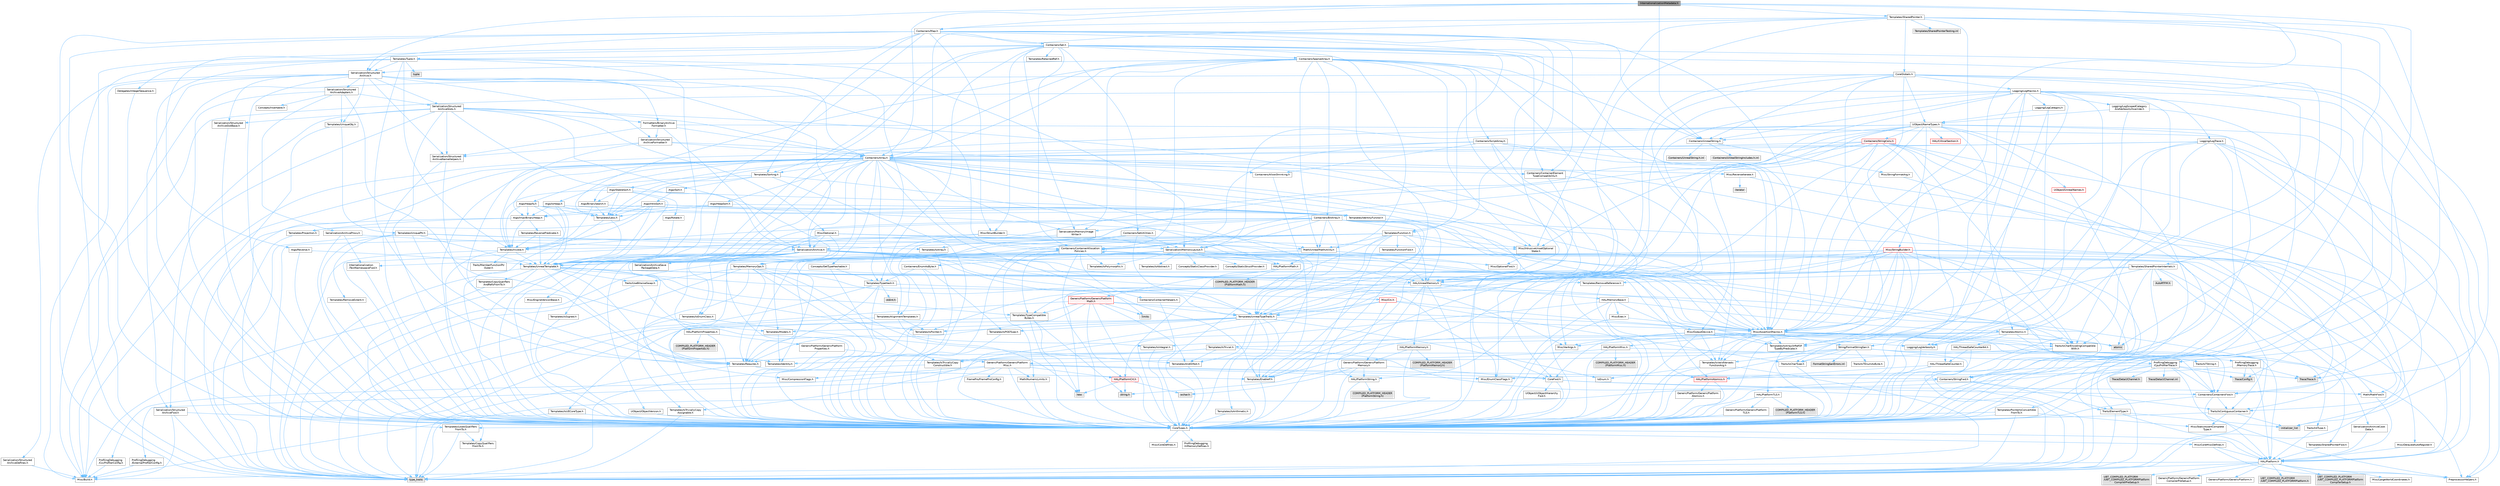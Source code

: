 digraph "InternationalizationMetadata.h"
{
 // INTERACTIVE_SVG=YES
 // LATEX_PDF_SIZE
  bgcolor="transparent";
  edge [fontname=Helvetica,fontsize=10,labelfontname=Helvetica,labelfontsize=10];
  node [fontname=Helvetica,fontsize=10,shape=box,height=0.2,width=0.4];
  Node1 [id="Node000001",label="InternationalizationMetadata.h",height=0.2,width=0.4,color="gray40", fillcolor="grey60", style="filled", fontcolor="black",tooltip=" "];
  Node1 -> Node2 [id="edge1_Node000001_Node000002",color="steelblue1",style="solid",tooltip=" "];
  Node2 [id="Node000002",label="Containers/Array.h",height=0.2,width=0.4,color="grey40", fillcolor="white", style="filled",URL="$df/dd0/Array_8h.html",tooltip=" "];
  Node2 -> Node3 [id="edge2_Node000002_Node000003",color="steelblue1",style="solid",tooltip=" "];
  Node3 [id="Node000003",label="CoreTypes.h",height=0.2,width=0.4,color="grey40", fillcolor="white", style="filled",URL="$dc/dec/CoreTypes_8h.html",tooltip=" "];
  Node3 -> Node4 [id="edge3_Node000003_Node000004",color="steelblue1",style="solid",tooltip=" "];
  Node4 [id="Node000004",label="HAL/Platform.h",height=0.2,width=0.4,color="grey40", fillcolor="white", style="filled",URL="$d9/dd0/Platform_8h.html",tooltip=" "];
  Node4 -> Node5 [id="edge4_Node000004_Node000005",color="steelblue1",style="solid",tooltip=" "];
  Node5 [id="Node000005",label="Misc/Build.h",height=0.2,width=0.4,color="grey40", fillcolor="white", style="filled",URL="$d3/dbb/Build_8h.html",tooltip=" "];
  Node4 -> Node6 [id="edge5_Node000004_Node000006",color="steelblue1",style="solid",tooltip=" "];
  Node6 [id="Node000006",label="Misc/LargeWorldCoordinates.h",height=0.2,width=0.4,color="grey40", fillcolor="white", style="filled",URL="$d2/dcb/LargeWorldCoordinates_8h.html",tooltip=" "];
  Node4 -> Node7 [id="edge6_Node000004_Node000007",color="steelblue1",style="solid",tooltip=" "];
  Node7 [id="Node000007",label="type_traits",height=0.2,width=0.4,color="grey60", fillcolor="#E0E0E0", style="filled",tooltip=" "];
  Node4 -> Node8 [id="edge7_Node000004_Node000008",color="steelblue1",style="solid",tooltip=" "];
  Node8 [id="Node000008",label="PreprocessorHelpers.h",height=0.2,width=0.4,color="grey40", fillcolor="white", style="filled",URL="$db/ddb/PreprocessorHelpers_8h.html",tooltip=" "];
  Node4 -> Node9 [id="edge8_Node000004_Node000009",color="steelblue1",style="solid",tooltip=" "];
  Node9 [id="Node000009",label="UBT_COMPILED_PLATFORM\l/UBT_COMPILED_PLATFORMPlatform\lCompilerPreSetup.h",height=0.2,width=0.4,color="grey60", fillcolor="#E0E0E0", style="filled",tooltip=" "];
  Node4 -> Node10 [id="edge9_Node000004_Node000010",color="steelblue1",style="solid",tooltip=" "];
  Node10 [id="Node000010",label="GenericPlatform/GenericPlatform\lCompilerPreSetup.h",height=0.2,width=0.4,color="grey40", fillcolor="white", style="filled",URL="$d9/dc8/GenericPlatformCompilerPreSetup_8h.html",tooltip=" "];
  Node4 -> Node11 [id="edge10_Node000004_Node000011",color="steelblue1",style="solid",tooltip=" "];
  Node11 [id="Node000011",label="GenericPlatform/GenericPlatform.h",height=0.2,width=0.4,color="grey40", fillcolor="white", style="filled",URL="$d6/d84/GenericPlatform_8h.html",tooltip=" "];
  Node4 -> Node12 [id="edge11_Node000004_Node000012",color="steelblue1",style="solid",tooltip=" "];
  Node12 [id="Node000012",label="UBT_COMPILED_PLATFORM\l/UBT_COMPILED_PLATFORMPlatform.h",height=0.2,width=0.4,color="grey60", fillcolor="#E0E0E0", style="filled",tooltip=" "];
  Node4 -> Node13 [id="edge12_Node000004_Node000013",color="steelblue1",style="solid",tooltip=" "];
  Node13 [id="Node000013",label="UBT_COMPILED_PLATFORM\l/UBT_COMPILED_PLATFORMPlatform\lCompilerSetup.h",height=0.2,width=0.4,color="grey60", fillcolor="#E0E0E0", style="filled",tooltip=" "];
  Node3 -> Node14 [id="edge13_Node000003_Node000014",color="steelblue1",style="solid",tooltip=" "];
  Node14 [id="Node000014",label="ProfilingDebugging\l/UMemoryDefines.h",height=0.2,width=0.4,color="grey40", fillcolor="white", style="filled",URL="$d2/da2/UMemoryDefines_8h.html",tooltip=" "];
  Node3 -> Node15 [id="edge14_Node000003_Node000015",color="steelblue1",style="solid",tooltip=" "];
  Node15 [id="Node000015",label="Misc/CoreMiscDefines.h",height=0.2,width=0.4,color="grey40", fillcolor="white", style="filled",URL="$da/d38/CoreMiscDefines_8h.html",tooltip=" "];
  Node15 -> Node4 [id="edge15_Node000015_Node000004",color="steelblue1",style="solid",tooltip=" "];
  Node15 -> Node8 [id="edge16_Node000015_Node000008",color="steelblue1",style="solid",tooltip=" "];
  Node3 -> Node16 [id="edge17_Node000003_Node000016",color="steelblue1",style="solid",tooltip=" "];
  Node16 [id="Node000016",label="Misc/CoreDefines.h",height=0.2,width=0.4,color="grey40", fillcolor="white", style="filled",URL="$d3/dd2/CoreDefines_8h.html",tooltip=" "];
  Node2 -> Node17 [id="edge18_Node000002_Node000017",color="steelblue1",style="solid",tooltip=" "];
  Node17 [id="Node000017",label="Misc/AssertionMacros.h",height=0.2,width=0.4,color="grey40", fillcolor="white", style="filled",URL="$d0/dfa/AssertionMacros_8h.html",tooltip=" "];
  Node17 -> Node3 [id="edge19_Node000017_Node000003",color="steelblue1",style="solid",tooltip=" "];
  Node17 -> Node4 [id="edge20_Node000017_Node000004",color="steelblue1",style="solid",tooltip=" "];
  Node17 -> Node18 [id="edge21_Node000017_Node000018",color="steelblue1",style="solid",tooltip=" "];
  Node18 [id="Node000018",label="HAL/PlatformMisc.h",height=0.2,width=0.4,color="grey40", fillcolor="white", style="filled",URL="$d0/df5/PlatformMisc_8h.html",tooltip=" "];
  Node18 -> Node3 [id="edge22_Node000018_Node000003",color="steelblue1",style="solid",tooltip=" "];
  Node18 -> Node19 [id="edge23_Node000018_Node000019",color="steelblue1",style="solid",tooltip=" "];
  Node19 [id="Node000019",label="GenericPlatform/GenericPlatform\lMisc.h",height=0.2,width=0.4,color="grey40", fillcolor="white", style="filled",URL="$db/d9a/GenericPlatformMisc_8h.html",tooltip=" "];
  Node19 -> Node20 [id="edge24_Node000019_Node000020",color="steelblue1",style="solid",tooltip=" "];
  Node20 [id="Node000020",label="Containers/StringFwd.h",height=0.2,width=0.4,color="grey40", fillcolor="white", style="filled",URL="$df/d37/StringFwd_8h.html",tooltip=" "];
  Node20 -> Node3 [id="edge25_Node000020_Node000003",color="steelblue1",style="solid",tooltip=" "];
  Node20 -> Node21 [id="edge26_Node000020_Node000021",color="steelblue1",style="solid",tooltip=" "];
  Node21 [id="Node000021",label="Traits/ElementType.h",height=0.2,width=0.4,color="grey40", fillcolor="white", style="filled",URL="$d5/d4f/ElementType_8h.html",tooltip=" "];
  Node21 -> Node4 [id="edge27_Node000021_Node000004",color="steelblue1",style="solid",tooltip=" "];
  Node21 -> Node22 [id="edge28_Node000021_Node000022",color="steelblue1",style="solid",tooltip=" "];
  Node22 [id="Node000022",label="initializer_list",height=0.2,width=0.4,color="grey60", fillcolor="#E0E0E0", style="filled",tooltip=" "];
  Node21 -> Node7 [id="edge29_Node000021_Node000007",color="steelblue1",style="solid",tooltip=" "];
  Node20 -> Node23 [id="edge30_Node000020_Node000023",color="steelblue1",style="solid",tooltip=" "];
  Node23 [id="Node000023",label="Traits/IsContiguousContainer.h",height=0.2,width=0.4,color="grey40", fillcolor="white", style="filled",URL="$d5/d3c/IsContiguousContainer_8h.html",tooltip=" "];
  Node23 -> Node3 [id="edge31_Node000023_Node000003",color="steelblue1",style="solid",tooltip=" "];
  Node23 -> Node24 [id="edge32_Node000023_Node000024",color="steelblue1",style="solid",tooltip=" "];
  Node24 [id="Node000024",label="Misc/StaticAssertComplete\lType.h",height=0.2,width=0.4,color="grey40", fillcolor="white", style="filled",URL="$d5/d4e/StaticAssertCompleteType_8h.html",tooltip=" "];
  Node23 -> Node22 [id="edge33_Node000023_Node000022",color="steelblue1",style="solid",tooltip=" "];
  Node19 -> Node25 [id="edge34_Node000019_Node000025",color="steelblue1",style="solid",tooltip=" "];
  Node25 [id="Node000025",label="CoreFwd.h",height=0.2,width=0.4,color="grey40", fillcolor="white", style="filled",URL="$d1/d1e/CoreFwd_8h.html",tooltip=" "];
  Node25 -> Node3 [id="edge35_Node000025_Node000003",color="steelblue1",style="solid",tooltip=" "];
  Node25 -> Node26 [id="edge36_Node000025_Node000026",color="steelblue1",style="solid",tooltip=" "];
  Node26 [id="Node000026",label="Containers/ContainersFwd.h",height=0.2,width=0.4,color="grey40", fillcolor="white", style="filled",URL="$d4/d0a/ContainersFwd_8h.html",tooltip=" "];
  Node26 -> Node4 [id="edge37_Node000026_Node000004",color="steelblue1",style="solid",tooltip=" "];
  Node26 -> Node3 [id="edge38_Node000026_Node000003",color="steelblue1",style="solid",tooltip=" "];
  Node26 -> Node23 [id="edge39_Node000026_Node000023",color="steelblue1",style="solid",tooltip=" "];
  Node25 -> Node27 [id="edge40_Node000025_Node000027",color="steelblue1",style="solid",tooltip=" "];
  Node27 [id="Node000027",label="Math/MathFwd.h",height=0.2,width=0.4,color="grey40", fillcolor="white", style="filled",URL="$d2/d10/MathFwd_8h.html",tooltip=" "];
  Node27 -> Node4 [id="edge41_Node000027_Node000004",color="steelblue1",style="solid",tooltip=" "];
  Node25 -> Node28 [id="edge42_Node000025_Node000028",color="steelblue1",style="solid",tooltip=" "];
  Node28 [id="Node000028",label="UObject/UObjectHierarchy\lFwd.h",height=0.2,width=0.4,color="grey40", fillcolor="white", style="filled",URL="$d3/d13/UObjectHierarchyFwd_8h.html",tooltip=" "];
  Node19 -> Node3 [id="edge43_Node000019_Node000003",color="steelblue1",style="solid",tooltip=" "];
  Node19 -> Node29 [id="edge44_Node000019_Node000029",color="steelblue1",style="solid",tooltip=" "];
  Node29 [id="Node000029",label="FramePro/FrameProConfig.h",height=0.2,width=0.4,color="grey40", fillcolor="white", style="filled",URL="$d7/d90/FrameProConfig_8h.html",tooltip=" "];
  Node19 -> Node30 [id="edge45_Node000019_Node000030",color="steelblue1",style="solid",tooltip=" "];
  Node30 [id="Node000030",label="HAL/PlatformCrt.h",height=0.2,width=0.4,color="red", fillcolor="#FFF0F0", style="filled",URL="$d8/d75/PlatformCrt_8h.html",tooltip=" "];
  Node30 -> Node31 [id="edge46_Node000030_Node000031",color="steelblue1",style="solid",tooltip=" "];
  Node31 [id="Node000031",label="new",height=0.2,width=0.4,color="grey60", fillcolor="#E0E0E0", style="filled",tooltip=" "];
  Node30 -> Node32 [id="edge47_Node000030_Node000032",color="steelblue1",style="solid",tooltip=" "];
  Node32 [id="Node000032",label="wchar.h",height=0.2,width=0.4,color="grey60", fillcolor="#E0E0E0", style="filled",tooltip=" "];
  Node30 -> Node39 [id="edge48_Node000030_Node000039",color="steelblue1",style="solid",tooltip=" "];
  Node39 [id="Node000039",label="string.h",height=0.2,width=0.4,color="grey60", fillcolor="#E0E0E0", style="filled",tooltip=" "];
  Node19 -> Node40 [id="edge49_Node000019_Node000040",color="steelblue1",style="solid",tooltip=" "];
  Node40 [id="Node000040",label="Math/NumericLimits.h",height=0.2,width=0.4,color="grey40", fillcolor="white", style="filled",URL="$df/d1b/NumericLimits_8h.html",tooltip=" "];
  Node40 -> Node3 [id="edge50_Node000040_Node000003",color="steelblue1",style="solid",tooltip=" "];
  Node19 -> Node41 [id="edge51_Node000019_Node000041",color="steelblue1",style="solid",tooltip=" "];
  Node41 [id="Node000041",label="Misc/CompressionFlags.h",height=0.2,width=0.4,color="grey40", fillcolor="white", style="filled",URL="$d9/d76/CompressionFlags_8h.html",tooltip=" "];
  Node19 -> Node42 [id="edge52_Node000019_Node000042",color="steelblue1",style="solid",tooltip=" "];
  Node42 [id="Node000042",label="Misc/EnumClassFlags.h",height=0.2,width=0.4,color="grey40", fillcolor="white", style="filled",URL="$d8/de7/EnumClassFlags_8h.html",tooltip=" "];
  Node19 -> Node43 [id="edge53_Node000019_Node000043",color="steelblue1",style="solid",tooltip=" "];
  Node43 [id="Node000043",label="ProfilingDebugging\l/CsvProfilerConfig.h",height=0.2,width=0.4,color="grey40", fillcolor="white", style="filled",URL="$d3/d88/CsvProfilerConfig_8h.html",tooltip=" "];
  Node43 -> Node5 [id="edge54_Node000043_Node000005",color="steelblue1",style="solid",tooltip=" "];
  Node19 -> Node44 [id="edge55_Node000019_Node000044",color="steelblue1",style="solid",tooltip=" "];
  Node44 [id="Node000044",label="ProfilingDebugging\l/ExternalProfilerConfig.h",height=0.2,width=0.4,color="grey40", fillcolor="white", style="filled",URL="$d3/dbb/ExternalProfilerConfig_8h.html",tooltip=" "];
  Node44 -> Node5 [id="edge56_Node000044_Node000005",color="steelblue1",style="solid",tooltip=" "];
  Node18 -> Node45 [id="edge57_Node000018_Node000045",color="steelblue1",style="solid",tooltip=" "];
  Node45 [id="Node000045",label="COMPILED_PLATFORM_HEADER\l(PlatformMisc.h)",height=0.2,width=0.4,color="grey60", fillcolor="#E0E0E0", style="filled",tooltip=" "];
  Node18 -> Node46 [id="edge58_Node000018_Node000046",color="steelblue1",style="solid",tooltip=" "];
  Node46 [id="Node000046",label="ProfilingDebugging\l/CpuProfilerTrace.h",height=0.2,width=0.4,color="grey40", fillcolor="white", style="filled",URL="$da/dcb/CpuProfilerTrace_8h.html",tooltip=" "];
  Node46 -> Node3 [id="edge59_Node000046_Node000003",color="steelblue1",style="solid",tooltip=" "];
  Node46 -> Node26 [id="edge60_Node000046_Node000026",color="steelblue1",style="solid",tooltip=" "];
  Node46 -> Node47 [id="edge61_Node000046_Node000047",color="steelblue1",style="solid",tooltip=" "];
  Node47 [id="Node000047",label="HAL/PlatformAtomics.h",height=0.2,width=0.4,color="red", fillcolor="#FFF0F0", style="filled",URL="$d3/d36/PlatformAtomics_8h.html",tooltip=" "];
  Node47 -> Node3 [id="edge62_Node000047_Node000003",color="steelblue1",style="solid",tooltip=" "];
  Node47 -> Node48 [id="edge63_Node000047_Node000048",color="steelblue1",style="solid",tooltip=" "];
  Node48 [id="Node000048",label="GenericPlatform/GenericPlatform\lAtomics.h",height=0.2,width=0.4,color="grey40", fillcolor="white", style="filled",URL="$da/d72/GenericPlatformAtomics_8h.html",tooltip=" "];
  Node48 -> Node3 [id="edge64_Node000048_Node000003",color="steelblue1",style="solid",tooltip=" "];
  Node46 -> Node8 [id="edge65_Node000046_Node000008",color="steelblue1",style="solid",tooltip=" "];
  Node46 -> Node5 [id="edge66_Node000046_Node000005",color="steelblue1",style="solid",tooltip=" "];
  Node46 -> Node50 [id="edge67_Node000046_Node000050",color="steelblue1",style="solid",tooltip=" "];
  Node50 [id="Node000050",label="Trace/Config.h",height=0.2,width=0.4,color="grey60", fillcolor="#E0E0E0", style="filled",tooltip=" "];
  Node46 -> Node51 [id="edge68_Node000046_Node000051",color="steelblue1",style="solid",tooltip=" "];
  Node51 [id="Node000051",label="Trace/Detail/Channel.h",height=0.2,width=0.4,color="grey60", fillcolor="#E0E0E0", style="filled",tooltip=" "];
  Node46 -> Node52 [id="edge69_Node000046_Node000052",color="steelblue1",style="solid",tooltip=" "];
  Node52 [id="Node000052",label="Trace/Detail/Channel.inl",height=0.2,width=0.4,color="grey60", fillcolor="#E0E0E0", style="filled",tooltip=" "];
  Node46 -> Node53 [id="edge70_Node000046_Node000053",color="steelblue1",style="solid",tooltip=" "];
  Node53 [id="Node000053",label="Trace/Trace.h",height=0.2,width=0.4,color="grey60", fillcolor="#E0E0E0", style="filled",tooltip=" "];
  Node17 -> Node8 [id="edge71_Node000017_Node000008",color="steelblue1",style="solid",tooltip=" "];
  Node17 -> Node54 [id="edge72_Node000017_Node000054",color="steelblue1",style="solid",tooltip=" "];
  Node54 [id="Node000054",label="Templates/EnableIf.h",height=0.2,width=0.4,color="grey40", fillcolor="white", style="filled",URL="$d7/d60/EnableIf_8h.html",tooltip=" "];
  Node54 -> Node3 [id="edge73_Node000054_Node000003",color="steelblue1",style="solid",tooltip=" "];
  Node17 -> Node55 [id="edge74_Node000017_Node000055",color="steelblue1",style="solid",tooltip=" "];
  Node55 [id="Node000055",label="Templates/IsArrayOrRefOf\lTypeByPredicate.h",height=0.2,width=0.4,color="grey40", fillcolor="white", style="filled",URL="$d6/da1/IsArrayOrRefOfTypeByPredicate_8h.html",tooltip=" "];
  Node55 -> Node3 [id="edge75_Node000055_Node000003",color="steelblue1",style="solid",tooltip=" "];
  Node17 -> Node56 [id="edge76_Node000017_Node000056",color="steelblue1",style="solid",tooltip=" "];
  Node56 [id="Node000056",label="Templates/IsValidVariadic\lFunctionArg.h",height=0.2,width=0.4,color="grey40", fillcolor="white", style="filled",URL="$d0/dc8/IsValidVariadicFunctionArg_8h.html",tooltip=" "];
  Node56 -> Node3 [id="edge77_Node000056_Node000003",color="steelblue1",style="solid",tooltip=" "];
  Node56 -> Node57 [id="edge78_Node000056_Node000057",color="steelblue1",style="solid",tooltip=" "];
  Node57 [id="Node000057",label="IsEnum.h",height=0.2,width=0.4,color="grey40", fillcolor="white", style="filled",URL="$d4/de5/IsEnum_8h.html",tooltip=" "];
  Node56 -> Node7 [id="edge79_Node000056_Node000007",color="steelblue1",style="solid",tooltip=" "];
  Node17 -> Node58 [id="edge80_Node000017_Node000058",color="steelblue1",style="solid",tooltip=" "];
  Node58 [id="Node000058",label="Traits/IsCharEncodingCompatible\lWith.h",height=0.2,width=0.4,color="grey40", fillcolor="white", style="filled",URL="$df/dd1/IsCharEncodingCompatibleWith_8h.html",tooltip=" "];
  Node58 -> Node7 [id="edge81_Node000058_Node000007",color="steelblue1",style="solid",tooltip=" "];
  Node58 -> Node59 [id="edge82_Node000058_Node000059",color="steelblue1",style="solid",tooltip=" "];
  Node59 [id="Node000059",label="Traits/IsCharType.h",height=0.2,width=0.4,color="grey40", fillcolor="white", style="filled",URL="$db/d51/IsCharType_8h.html",tooltip=" "];
  Node59 -> Node3 [id="edge83_Node000059_Node000003",color="steelblue1",style="solid",tooltip=" "];
  Node17 -> Node60 [id="edge84_Node000017_Node000060",color="steelblue1",style="solid",tooltip=" "];
  Node60 [id="Node000060",label="Misc/VarArgs.h",height=0.2,width=0.4,color="grey40", fillcolor="white", style="filled",URL="$d5/d6f/VarArgs_8h.html",tooltip=" "];
  Node60 -> Node3 [id="edge85_Node000060_Node000003",color="steelblue1",style="solid",tooltip=" "];
  Node17 -> Node61 [id="edge86_Node000017_Node000061",color="steelblue1",style="solid",tooltip=" "];
  Node61 [id="Node000061",label="String/FormatStringSan.h",height=0.2,width=0.4,color="grey40", fillcolor="white", style="filled",URL="$d3/d8b/FormatStringSan_8h.html",tooltip=" "];
  Node61 -> Node7 [id="edge87_Node000061_Node000007",color="steelblue1",style="solid",tooltip=" "];
  Node61 -> Node3 [id="edge88_Node000061_Node000003",color="steelblue1",style="solid",tooltip=" "];
  Node61 -> Node62 [id="edge89_Node000061_Node000062",color="steelblue1",style="solid",tooltip=" "];
  Node62 [id="Node000062",label="Templates/Requires.h",height=0.2,width=0.4,color="grey40", fillcolor="white", style="filled",URL="$dc/d96/Requires_8h.html",tooltip=" "];
  Node62 -> Node54 [id="edge90_Node000062_Node000054",color="steelblue1",style="solid",tooltip=" "];
  Node62 -> Node7 [id="edge91_Node000062_Node000007",color="steelblue1",style="solid",tooltip=" "];
  Node61 -> Node63 [id="edge92_Node000061_Node000063",color="steelblue1",style="solid",tooltip=" "];
  Node63 [id="Node000063",label="Templates/Identity.h",height=0.2,width=0.4,color="grey40", fillcolor="white", style="filled",URL="$d0/dd5/Identity_8h.html",tooltip=" "];
  Node61 -> Node56 [id="edge93_Node000061_Node000056",color="steelblue1",style="solid",tooltip=" "];
  Node61 -> Node59 [id="edge94_Node000061_Node000059",color="steelblue1",style="solid",tooltip=" "];
  Node61 -> Node64 [id="edge95_Node000061_Node000064",color="steelblue1",style="solid",tooltip=" "];
  Node64 [id="Node000064",label="Traits/IsTEnumAsByte.h",height=0.2,width=0.4,color="grey40", fillcolor="white", style="filled",URL="$d1/de6/IsTEnumAsByte_8h.html",tooltip=" "];
  Node61 -> Node65 [id="edge96_Node000061_Node000065",color="steelblue1",style="solid",tooltip=" "];
  Node65 [id="Node000065",label="Traits/IsTString.h",height=0.2,width=0.4,color="grey40", fillcolor="white", style="filled",URL="$d0/df8/IsTString_8h.html",tooltip=" "];
  Node65 -> Node26 [id="edge97_Node000065_Node000026",color="steelblue1",style="solid",tooltip=" "];
  Node61 -> Node26 [id="edge98_Node000061_Node000026",color="steelblue1",style="solid",tooltip=" "];
  Node61 -> Node66 [id="edge99_Node000061_Node000066",color="steelblue1",style="solid",tooltip=" "];
  Node66 [id="Node000066",label="FormatStringSanErrors.inl",height=0.2,width=0.4,color="grey60", fillcolor="#E0E0E0", style="filled",tooltip=" "];
  Node17 -> Node67 [id="edge100_Node000017_Node000067",color="steelblue1",style="solid",tooltip=" "];
  Node67 [id="Node000067",label="atomic",height=0.2,width=0.4,color="grey60", fillcolor="#E0E0E0", style="filled",tooltip=" "];
  Node2 -> Node68 [id="edge101_Node000002_Node000068",color="steelblue1",style="solid",tooltip=" "];
  Node68 [id="Node000068",label="Misc/IntrusiveUnsetOptional\lState.h",height=0.2,width=0.4,color="grey40", fillcolor="white", style="filled",URL="$d2/d0a/IntrusiveUnsetOptionalState_8h.html",tooltip=" "];
  Node68 -> Node69 [id="edge102_Node000068_Node000069",color="steelblue1",style="solid",tooltip=" "];
  Node69 [id="Node000069",label="Misc/OptionalFwd.h",height=0.2,width=0.4,color="grey40", fillcolor="white", style="filled",URL="$dc/d50/OptionalFwd_8h.html",tooltip=" "];
  Node2 -> Node70 [id="edge103_Node000002_Node000070",color="steelblue1",style="solid",tooltip=" "];
  Node70 [id="Node000070",label="Misc/ReverseIterate.h",height=0.2,width=0.4,color="grey40", fillcolor="white", style="filled",URL="$db/de3/ReverseIterate_8h.html",tooltip=" "];
  Node70 -> Node4 [id="edge104_Node000070_Node000004",color="steelblue1",style="solid",tooltip=" "];
  Node70 -> Node71 [id="edge105_Node000070_Node000071",color="steelblue1",style="solid",tooltip=" "];
  Node71 [id="Node000071",label="iterator",height=0.2,width=0.4,color="grey60", fillcolor="#E0E0E0", style="filled",tooltip=" "];
  Node2 -> Node72 [id="edge106_Node000002_Node000072",color="steelblue1",style="solid",tooltip=" "];
  Node72 [id="Node000072",label="HAL/UnrealMemory.h",height=0.2,width=0.4,color="grey40", fillcolor="white", style="filled",URL="$d9/d96/UnrealMemory_8h.html",tooltip=" "];
  Node72 -> Node3 [id="edge107_Node000072_Node000003",color="steelblue1",style="solid",tooltip=" "];
  Node72 -> Node73 [id="edge108_Node000072_Node000073",color="steelblue1",style="solid",tooltip=" "];
  Node73 [id="Node000073",label="GenericPlatform/GenericPlatform\lMemory.h",height=0.2,width=0.4,color="grey40", fillcolor="white", style="filled",URL="$dd/d22/GenericPlatformMemory_8h.html",tooltip=" "];
  Node73 -> Node25 [id="edge109_Node000073_Node000025",color="steelblue1",style="solid",tooltip=" "];
  Node73 -> Node3 [id="edge110_Node000073_Node000003",color="steelblue1",style="solid",tooltip=" "];
  Node73 -> Node74 [id="edge111_Node000073_Node000074",color="steelblue1",style="solid",tooltip=" "];
  Node74 [id="Node000074",label="HAL/PlatformString.h",height=0.2,width=0.4,color="grey40", fillcolor="white", style="filled",URL="$db/db5/PlatformString_8h.html",tooltip=" "];
  Node74 -> Node3 [id="edge112_Node000074_Node000003",color="steelblue1",style="solid",tooltip=" "];
  Node74 -> Node75 [id="edge113_Node000074_Node000075",color="steelblue1",style="solid",tooltip=" "];
  Node75 [id="Node000075",label="COMPILED_PLATFORM_HEADER\l(PlatformString.h)",height=0.2,width=0.4,color="grey60", fillcolor="#E0E0E0", style="filled",tooltip=" "];
  Node73 -> Node39 [id="edge114_Node000073_Node000039",color="steelblue1",style="solid",tooltip=" "];
  Node73 -> Node32 [id="edge115_Node000073_Node000032",color="steelblue1",style="solid",tooltip=" "];
  Node72 -> Node76 [id="edge116_Node000072_Node000076",color="steelblue1",style="solid",tooltip=" "];
  Node76 [id="Node000076",label="HAL/MemoryBase.h",height=0.2,width=0.4,color="grey40", fillcolor="white", style="filled",URL="$d6/d9f/MemoryBase_8h.html",tooltip=" "];
  Node76 -> Node3 [id="edge117_Node000076_Node000003",color="steelblue1",style="solid",tooltip=" "];
  Node76 -> Node47 [id="edge118_Node000076_Node000047",color="steelblue1",style="solid",tooltip=" "];
  Node76 -> Node30 [id="edge119_Node000076_Node000030",color="steelblue1",style="solid",tooltip=" "];
  Node76 -> Node77 [id="edge120_Node000076_Node000077",color="steelblue1",style="solid",tooltip=" "];
  Node77 [id="Node000077",label="Misc/Exec.h",height=0.2,width=0.4,color="grey40", fillcolor="white", style="filled",URL="$de/ddb/Exec_8h.html",tooltip=" "];
  Node77 -> Node3 [id="edge121_Node000077_Node000003",color="steelblue1",style="solid",tooltip=" "];
  Node77 -> Node17 [id="edge122_Node000077_Node000017",color="steelblue1",style="solid",tooltip=" "];
  Node76 -> Node78 [id="edge123_Node000076_Node000078",color="steelblue1",style="solid",tooltip=" "];
  Node78 [id="Node000078",label="Misc/OutputDevice.h",height=0.2,width=0.4,color="grey40", fillcolor="white", style="filled",URL="$d7/d32/OutputDevice_8h.html",tooltip=" "];
  Node78 -> Node25 [id="edge124_Node000078_Node000025",color="steelblue1",style="solid",tooltip=" "];
  Node78 -> Node3 [id="edge125_Node000078_Node000003",color="steelblue1",style="solid",tooltip=" "];
  Node78 -> Node79 [id="edge126_Node000078_Node000079",color="steelblue1",style="solid",tooltip=" "];
  Node79 [id="Node000079",label="Logging/LogVerbosity.h",height=0.2,width=0.4,color="grey40", fillcolor="white", style="filled",URL="$d2/d8f/LogVerbosity_8h.html",tooltip=" "];
  Node79 -> Node3 [id="edge127_Node000079_Node000003",color="steelblue1",style="solid",tooltip=" "];
  Node78 -> Node60 [id="edge128_Node000078_Node000060",color="steelblue1",style="solid",tooltip=" "];
  Node78 -> Node55 [id="edge129_Node000078_Node000055",color="steelblue1",style="solid",tooltip=" "];
  Node78 -> Node56 [id="edge130_Node000078_Node000056",color="steelblue1",style="solid",tooltip=" "];
  Node78 -> Node58 [id="edge131_Node000078_Node000058",color="steelblue1",style="solid",tooltip=" "];
  Node76 -> Node80 [id="edge132_Node000076_Node000080",color="steelblue1",style="solid",tooltip=" "];
  Node80 [id="Node000080",label="Templates/Atomic.h",height=0.2,width=0.4,color="grey40", fillcolor="white", style="filled",URL="$d3/d91/Atomic_8h.html",tooltip=" "];
  Node80 -> Node81 [id="edge133_Node000080_Node000081",color="steelblue1",style="solid",tooltip=" "];
  Node81 [id="Node000081",label="HAL/ThreadSafeCounter.h",height=0.2,width=0.4,color="grey40", fillcolor="white", style="filled",URL="$dc/dc9/ThreadSafeCounter_8h.html",tooltip=" "];
  Node81 -> Node3 [id="edge134_Node000081_Node000003",color="steelblue1",style="solid",tooltip=" "];
  Node81 -> Node47 [id="edge135_Node000081_Node000047",color="steelblue1",style="solid",tooltip=" "];
  Node80 -> Node82 [id="edge136_Node000080_Node000082",color="steelblue1",style="solid",tooltip=" "];
  Node82 [id="Node000082",label="HAL/ThreadSafeCounter64.h",height=0.2,width=0.4,color="grey40", fillcolor="white", style="filled",URL="$d0/d12/ThreadSafeCounter64_8h.html",tooltip=" "];
  Node82 -> Node3 [id="edge137_Node000082_Node000003",color="steelblue1",style="solid",tooltip=" "];
  Node82 -> Node81 [id="edge138_Node000082_Node000081",color="steelblue1",style="solid",tooltip=" "];
  Node80 -> Node83 [id="edge139_Node000080_Node000083",color="steelblue1",style="solid",tooltip=" "];
  Node83 [id="Node000083",label="Templates/IsIntegral.h",height=0.2,width=0.4,color="grey40", fillcolor="white", style="filled",URL="$da/d64/IsIntegral_8h.html",tooltip=" "];
  Node83 -> Node3 [id="edge140_Node000083_Node000003",color="steelblue1",style="solid",tooltip=" "];
  Node80 -> Node84 [id="edge141_Node000080_Node000084",color="steelblue1",style="solid",tooltip=" "];
  Node84 [id="Node000084",label="Templates/IsTrivial.h",height=0.2,width=0.4,color="grey40", fillcolor="white", style="filled",URL="$da/d4c/IsTrivial_8h.html",tooltip=" "];
  Node84 -> Node85 [id="edge142_Node000084_Node000085",color="steelblue1",style="solid",tooltip=" "];
  Node85 [id="Node000085",label="Templates/AndOrNot.h",height=0.2,width=0.4,color="grey40", fillcolor="white", style="filled",URL="$db/d0a/AndOrNot_8h.html",tooltip=" "];
  Node85 -> Node3 [id="edge143_Node000085_Node000003",color="steelblue1",style="solid",tooltip=" "];
  Node84 -> Node86 [id="edge144_Node000084_Node000086",color="steelblue1",style="solid",tooltip=" "];
  Node86 [id="Node000086",label="Templates/IsTriviallyCopy\lConstructible.h",height=0.2,width=0.4,color="grey40", fillcolor="white", style="filled",URL="$d3/d78/IsTriviallyCopyConstructible_8h.html",tooltip=" "];
  Node86 -> Node3 [id="edge145_Node000086_Node000003",color="steelblue1",style="solid",tooltip=" "];
  Node86 -> Node7 [id="edge146_Node000086_Node000007",color="steelblue1",style="solid",tooltip=" "];
  Node84 -> Node87 [id="edge147_Node000084_Node000087",color="steelblue1",style="solid",tooltip=" "];
  Node87 [id="Node000087",label="Templates/IsTriviallyCopy\lAssignable.h",height=0.2,width=0.4,color="grey40", fillcolor="white", style="filled",URL="$d2/df2/IsTriviallyCopyAssignable_8h.html",tooltip=" "];
  Node87 -> Node3 [id="edge148_Node000087_Node000003",color="steelblue1",style="solid",tooltip=" "];
  Node87 -> Node7 [id="edge149_Node000087_Node000007",color="steelblue1",style="solid",tooltip=" "];
  Node84 -> Node7 [id="edge150_Node000084_Node000007",color="steelblue1",style="solid",tooltip=" "];
  Node80 -> Node88 [id="edge151_Node000080_Node000088",color="steelblue1",style="solid",tooltip=" "];
  Node88 [id="Node000088",label="Traits/IntType.h",height=0.2,width=0.4,color="grey40", fillcolor="white", style="filled",URL="$d7/deb/IntType_8h.html",tooltip=" "];
  Node88 -> Node4 [id="edge152_Node000088_Node000004",color="steelblue1",style="solid",tooltip=" "];
  Node80 -> Node67 [id="edge153_Node000080_Node000067",color="steelblue1",style="solid",tooltip=" "];
  Node72 -> Node89 [id="edge154_Node000072_Node000089",color="steelblue1",style="solid",tooltip=" "];
  Node89 [id="Node000089",label="HAL/PlatformMemory.h",height=0.2,width=0.4,color="grey40", fillcolor="white", style="filled",URL="$de/d68/PlatformMemory_8h.html",tooltip=" "];
  Node89 -> Node3 [id="edge155_Node000089_Node000003",color="steelblue1",style="solid",tooltip=" "];
  Node89 -> Node73 [id="edge156_Node000089_Node000073",color="steelblue1",style="solid",tooltip=" "];
  Node89 -> Node90 [id="edge157_Node000089_Node000090",color="steelblue1",style="solid",tooltip=" "];
  Node90 [id="Node000090",label="COMPILED_PLATFORM_HEADER\l(PlatformMemory.h)",height=0.2,width=0.4,color="grey60", fillcolor="#E0E0E0", style="filled",tooltip=" "];
  Node72 -> Node91 [id="edge158_Node000072_Node000091",color="steelblue1",style="solid",tooltip=" "];
  Node91 [id="Node000091",label="ProfilingDebugging\l/MemoryTrace.h",height=0.2,width=0.4,color="grey40", fillcolor="white", style="filled",URL="$da/dd7/MemoryTrace_8h.html",tooltip=" "];
  Node91 -> Node4 [id="edge159_Node000091_Node000004",color="steelblue1",style="solid",tooltip=" "];
  Node91 -> Node42 [id="edge160_Node000091_Node000042",color="steelblue1",style="solid",tooltip=" "];
  Node91 -> Node50 [id="edge161_Node000091_Node000050",color="steelblue1",style="solid",tooltip=" "];
  Node91 -> Node53 [id="edge162_Node000091_Node000053",color="steelblue1",style="solid",tooltip=" "];
  Node72 -> Node92 [id="edge163_Node000072_Node000092",color="steelblue1",style="solid",tooltip=" "];
  Node92 [id="Node000092",label="Templates/IsPointer.h",height=0.2,width=0.4,color="grey40", fillcolor="white", style="filled",URL="$d7/d05/IsPointer_8h.html",tooltip=" "];
  Node92 -> Node3 [id="edge164_Node000092_Node000003",color="steelblue1",style="solid",tooltip=" "];
  Node2 -> Node93 [id="edge165_Node000002_Node000093",color="steelblue1",style="solid",tooltip=" "];
  Node93 [id="Node000093",label="Templates/UnrealTypeTraits.h",height=0.2,width=0.4,color="grey40", fillcolor="white", style="filled",URL="$d2/d2d/UnrealTypeTraits_8h.html",tooltip=" "];
  Node93 -> Node3 [id="edge166_Node000093_Node000003",color="steelblue1",style="solid",tooltip=" "];
  Node93 -> Node92 [id="edge167_Node000093_Node000092",color="steelblue1",style="solid",tooltip=" "];
  Node93 -> Node17 [id="edge168_Node000093_Node000017",color="steelblue1",style="solid",tooltip=" "];
  Node93 -> Node85 [id="edge169_Node000093_Node000085",color="steelblue1",style="solid",tooltip=" "];
  Node93 -> Node54 [id="edge170_Node000093_Node000054",color="steelblue1",style="solid",tooltip=" "];
  Node93 -> Node94 [id="edge171_Node000093_Node000094",color="steelblue1",style="solid",tooltip=" "];
  Node94 [id="Node000094",label="Templates/IsArithmetic.h",height=0.2,width=0.4,color="grey40", fillcolor="white", style="filled",URL="$d2/d5d/IsArithmetic_8h.html",tooltip=" "];
  Node94 -> Node3 [id="edge172_Node000094_Node000003",color="steelblue1",style="solid",tooltip=" "];
  Node93 -> Node57 [id="edge173_Node000093_Node000057",color="steelblue1",style="solid",tooltip=" "];
  Node93 -> Node95 [id="edge174_Node000093_Node000095",color="steelblue1",style="solid",tooltip=" "];
  Node95 [id="Node000095",label="Templates/Models.h",height=0.2,width=0.4,color="grey40", fillcolor="white", style="filled",URL="$d3/d0c/Models_8h.html",tooltip=" "];
  Node95 -> Node63 [id="edge175_Node000095_Node000063",color="steelblue1",style="solid",tooltip=" "];
  Node93 -> Node96 [id="edge176_Node000093_Node000096",color="steelblue1",style="solid",tooltip=" "];
  Node96 [id="Node000096",label="Templates/IsPODType.h",height=0.2,width=0.4,color="grey40", fillcolor="white", style="filled",URL="$d7/db1/IsPODType_8h.html",tooltip=" "];
  Node96 -> Node3 [id="edge177_Node000096_Node000003",color="steelblue1",style="solid",tooltip=" "];
  Node93 -> Node97 [id="edge178_Node000093_Node000097",color="steelblue1",style="solid",tooltip=" "];
  Node97 [id="Node000097",label="Templates/IsUECoreType.h",height=0.2,width=0.4,color="grey40", fillcolor="white", style="filled",URL="$d1/db8/IsUECoreType_8h.html",tooltip=" "];
  Node97 -> Node3 [id="edge179_Node000097_Node000003",color="steelblue1",style="solid",tooltip=" "];
  Node97 -> Node7 [id="edge180_Node000097_Node000007",color="steelblue1",style="solid",tooltip=" "];
  Node93 -> Node86 [id="edge181_Node000093_Node000086",color="steelblue1",style="solid",tooltip=" "];
  Node2 -> Node98 [id="edge182_Node000002_Node000098",color="steelblue1",style="solid",tooltip=" "];
  Node98 [id="Node000098",label="Templates/UnrealTemplate.h",height=0.2,width=0.4,color="grey40", fillcolor="white", style="filled",URL="$d4/d24/UnrealTemplate_8h.html",tooltip=" "];
  Node98 -> Node3 [id="edge183_Node000098_Node000003",color="steelblue1",style="solid",tooltip=" "];
  Node98 -> Node92 [id="edge184_Node000098_Node000092",color="steelblue1",style="solid",tooltip=" "];
  Node98 -> Node72 [id="edge185_Node000098_Node000072",color="steelblue1",style="solid",tooltip=" "];
  Node98 -> Node99 [id="edge186_Node000098_Node000099",color="steelblue1",style="solid",tooltip=" "];
  Node99 [id="Node000099",label="Templates/CopyQualifiers\lAndRefsFromTo.h",height=0.2,width=0.4,color="grey40", fillcolor="white", style="filled",URL="$d3/db3/CopyQualifiersAndRefsFromTo_8h.html",tooltip=" "];
  Node99 -> Node100 [id="edge187_Node000099_Node000100",color="steelblue1",style="solid",tooltip=" "];
  Node100 [id="Node000100",label="Templates/CopyQualifiers\lFromTo.h",height=0.2,width=0.4,color="grey40", fillcolor="white", style="filled",URL="$d5/db4/CopyQualifiersFromTo_8h.html",tooltip=" "];
  Node98 -> Node93 [id="edge188_Node000098_Node000093",color="steelblue1",style="solid",tooltip=" "];
  Node98 -> Node101 [id="edge189_Node000098_Node000101",color="steelblue1",style="solid",tooltip=" "];
  Node101 [id="Node000101",label="Templates/RemoveReference.h",height=0.2,width=0.4,color="grey40", fillcolor="white", style="filled",URL="$da/dbe/RemoveReference_8h.html",tooltip=" "];
  Node101 -> Node3 [id="edge190_Node000101_Node000003",color="steelblue1",style="solid",tooltip=" "];
  Node98 -> Node62 [id="edge191_Node000098_Node000062",color="steelblue1",style="solid",tooltip=" "];
  Node98 -> Node102 [id="edge192_Node000098_Node000102",color="steelblue1",style="solid",tooltip=" "];
  Node102 [id="Node000102",label="Templates/TypeCompatible\lBytes.h",height=0.2,width=0.4,color="grey40", fillcolor="white", style="filled",URL="$df/d0a/TypeCompatibleBytes_8h.html",tooltip=" "];
  Node102 -> Node3 [id="edge193_Node000102_Node000003",color="steelblue1",style="solid",tooltip=" "];
  Node102 -> Node39 [id="edge194_Node000102_Node000039",color="steelblue1",style="solid",tooltip=" "];
  Node102 -> Node31 [id="edge195_Node000102_Node000031",color="steelblue1",style="solid",tooltip=" "];
  Node102 -> Node7 [id="edge196_Node000102_Node000007",color="steelblue1",style="solid",tooltip=" "];
  Node98 -> Node63 [id="edge197_Node000098_Node000063",color="steelblue1",style="solid",tooltip=" "];
  Node98 -> Node23 [id="edge198_Node000098_Node000023",color="steelblue1",style="solid",tooltip=" "];
  Node98 -> Node103 [id="edge199_Node000098_Node000103",color="steelblue1",style="solid",tooltip=" "];
  Node103 [id="Node000103",label="Traits/UseBitwiseSwap.h",height=0.2,width=0.4,color="grey40", fillcolor="white", style="filled",URL="$db/df3/UseBitwiseSwap_8h.html",tooltip=" "];
  Node103 -> Node3 [id="edge200_Node000103_Node000003",color="steelblue1",style="solid",tooltip=" "];
  Node103 -> Node7 [id="edge201_Node000103_Node000007",color="steelblue1",style="solid",tooltip=" "];
  Node98 -> Node7 [id="edge202_Node000098_Node000007",color="steelblue1",style="solid",tooltip=" "];
  Node2 -> Node104 [id="edge203_Node000002_Node000104",color="steelblue1",style="solid",tooltip=" "];
  Node104 [id="Node000104",label="Containers/AllowShrinking.h",height=0.2,width=0.4,color="grey40", fillcolor="white", style="filled",URL="$d7/d1a/AllowShrinking_8h.html",tooltip=" "];
  Node104 -> Node3 [id="edge204_Node000104_Node000003",color="steelblue1",style="solid",tooltip=" "];
  Node2 -> Node105 [id="edge205_Node000002_Node000105",color="steelblue1",style="solid",tooltip=" "];
  Node105 [id="Node000105",label="Containers/ContainerAllocation\lPolicies.h",height=0.2,width=0.4,color="grey40", fillcolor="white", style="filled",URL="$d7/dff/ContainerAllocationPolicies_8h.html",tooltip=" "];
  Node105 -> Node3 [id="edge206_Node000105_Node000003",color="steelblue1",style="solid",tooltip=" "];
  Node105 -> Node106 [id="edge207_Node000105_Node000106",color="steelblue1",style="solid",tooltip=" "];
  Node106 [id="Node000106",label="Containers/ContainerHelpers.h",height=0.2,width=0.4,color="grey40", fillcolor="white", style="filled",URL="$d7/d33/ContainerHelpers_8h.html",tooltip=" "];
  Node106 -> Node3 [id="edge208_Node000106_Node000003",color="steelblue1",style="solid",tooltip=" "];
  Node105 -> Node105 [id="edge209_Node000105_Node000105",color="steelblue1",style="solid",tooltip=" "];
  Node105 -> Node107 [id="edge210_Node000105_Node000107",color="steelblue1",style="solid",tooltip=" "];
  Node107 [id="Node000107",label="HAL/PlatformMath.h",height=0.2,width=0.4,color="grey40", fillcolor="white", style="filled",URL="$dc/d53/PlatformMath_8h.html",tooltip=" "];
  Node107 -> Node3 [id="edge211_Node000107_Node000003",color="steelblue1",style="solid",tooltip=" "];
  Node107 -> Node108 [id="edge212_Node000107_Node000108",color="steelblue1",style="solid",tooltip=" "];
  Node108 [id="Node000108",label="GenericPlatform/GenericPlatform\lMath.h",height=0.2,width=0.4,color="red", fillcolor="#FFF0F0", style="filled",URL="$d5/d79/GenericPlatformMath_8h.html",tooltip=" "];
  Node108 -> Node3 [id="edge213_Node000108_Node000003",color="steelblue1",style="solid",tooltip=" "];
  Node108 -> Node26 [id="edge214_Node000108_Node000026",color="steelblue1",style="solid",tooltip=" "];
  Node108 -> Node30 [id="edge215_Node000108_Node000030",color="steelblue1",style="solid",tooltip=" "];
  Node108 -> Node85 [id="edge216_Node000108_Node000085",color="steelblue1",style="solid",tooltip=" "];
  Node108 -> Node93 [id="edge217_Node000108_Node000093",color="steelblue1",style="solid",tooltip=" "];
  Node108 -> Node62 [id="edge218_Node000108_Node000062",color="steelblue1",style="solid",tooltip=" "];
  Node108 -> Node102 [id="edge219_Node000108_Node000102",color="steelblue1",style="solid",tooltip=" "];
  Node108 -> Node113 [id="edge220_Node000108_Node000113",color="steelblue1",style="solid",tooltip=" "];
  Node113 [id="Node000113",label="limits",height=0.2,width=0.4,color="grey60", fillcolor="#E0E0E0", style="filled",tooltip=" "];
  Node108 -> Node7 [id="edge221_Node000108_Node000007",color="steelblue1",style="solid",tooltip=" "];
  Node107 -> Node114 [id="edge222_Node000107_Node000114",color="steelblue1",style="solid",tooltip=" "];
  Node114 [id="Node000114",label="COMPILED_PLATFORM_HEADER\l(PlatformMath.h)",height=0.2,width=0.4,color="grey60", fillcolor="#E0E0E0", style="filled",tooltip=" "];
  Node105 -> Node72 [id="edge223_Node000105_Node000072",color="steelblue1",style="solid",tooltip=" "];
  Node105 -> Node40 [id="edge224_Node000105_Node000040",color="steelblue1",style="solid",tooltip=" "];
  Node105 -> Node17 [id="edge225_Node000105_Node000017",color="steelblue1",style="solid",tooltip=" "];
  Node105 -> Node115 [id="edge226_Node000105_Node000115",color="steelblue1",style="solid",tooltip=" "];
  Node115 [id="Node000115",label="Templates/IsPolymorphic.h",height=0.2,width=0.4,color="grey40", fillcolor="white", style="filled",URL="$dc/d20/IsPolymorphic_8h.html",tooltip=" "];
  Node105 -> Node116 [id="edge227_Node000105_Node000116",color="steelblue1",style="solid",tooltip=" "];
  Node116 [id="Node000116",label="Templates/MemoryOps.h",height=0.2,width=0.4,color="grey40", fillcolor="white", style="filled",URL="$db/dea/MemoryOps_8h.html",tooltip=" "];
  Node116 -> Node3 [id="edge228_Node000116_Node000003",color="steelblue1",style="solid",tooltip=" "];
  Node116 -> Node72 [id="edge229_Node000116_Node000072",color="steelblue1",style="solid",tooltip=" "];
  Node116 -> Node87 [id="edge230_Node000116_Node000087",color="steelblue1",style="solid",tooltip=" "];
  Node116 -> Node86 [id="edge231_Node000116_Node000086",color="steelblue1",style="solid",tooltip=" "];
  Node116 -> Node62 [id="edge232_Node000116_Node000062",color="steelblue1",style="solid",tooltip=" "];
  Node116 -> Node93 [id="edge233_Node000116_Node000093",color="steelblue1",style="solid",tooltip=" "];
  Node116 -> Node103 [id="edge234_Node000116_Node000103",color="steelblue1",style="solid",tooltip=" "];
  Node116 -> Node31 [id="edge235_Node000116_Node000031",color="steelblue1",style="solid",tooltip=" "];
  Node116 -> Node7 [id="edge236_Node000116_Node000007",color="steelblue1",style="solid",tooltip=" "];
  Node105 -> Node102 [id="edge237_Node000105_Node000102",color="steelblue1",style="solid",tooltip=" "];
  Node105 -> Node7 [id="edge238_Node000105_Node000007",color="steelblue1",style="solid",tooltip=" "];
  Node2 -> Node117 [id="edge239_Node000002_Node000117",color="steelblue1",style="solid",tooltip=" "];
  Node117 [id="Node000117",label="Containers/ContainerElement\lTypeCompatibility.h",height=0.2,width=0.4,color="grey40", fillcolor="white", style="filled",URL="$df/ddf/ContainerElementTypeCompatibility_8h.html",tooltip=" "];
  Node117 -> Node3 [id="edge240_Node000117_Node000003",color="steelblue1",style="solid",tooltip=" "];
  Node117 -> Node93 [id="edge241_Node000117_Node000093",color="steelblue1",style="solid",tooltip=" "];
  Node2 -> Node118 [id="edge242_Node000002_Node000118",color="steelblue1",style="solid",tooltip=" "];
  Node118 [id="Node000118",label="Serialization/Archive.h",height=0.2,width=0.4,color="grey40", fillcolor="white", style="filled",URL="$d7/d3b/Archive_8h.html",tooltip=" "];
  Node118 -> Node25 [id="edge243_Node000118_Node000025",color="steelblue1",style="solid",tooltip=" "];
  Node118 -> Node3 [id="edge244_Node000118_Node000003",color="steelblue1",style="solid",tooltip=" "];
  Node118 -> Node119 [id="edge245_Node000118_Node000119",color="steelblue1",style="solid",tooltip=" "];
  Node119 [id="Node000119",label="HAL/PlatformProperties.h",height=0.2,width=0.4,color="grey40", fillcolor="white", style="filled",URL="$d9/db0/PlatformProperties_8h.html",tooltip=" "];
  Node119 -> Node3 [id="edge246_Node000119_Node000003",color="steelblue1",style="solid",tooltip=" "];
  Node119 -> Node120 [id="edge247_Node000119_Node000120",color="steelblue1",style="solid",tooltip=" "];
  Node120 [id="Node000120",label="GenericPlatform/GenericPlatform\lProperties.h",height=0.2,width=0.4,color="grey40", fillcolor="white", style="filled",URL="$d2/dcd/GenericPlatformProperties_8h.html",tooltip=" "];
  Node120 -> Node3 [id="edge248_Node000120_Node000003",color="steelblue1",style="solid",tooltip=" "];
  Node120 -> Node19 [id="edge249_Node000120_Node000019",color="steelblue1",style="solid",tooltip=" "];
  Node119 -> Node121 [id="edge250_Node000119_Node000121",color="steelblue1",style="solid",tooltip=" "];
  Node121 [id="Node000121",label="COMPILED_PLATFORM_HEADER\l(PlatformProperties.h)",height=0.2,width=0.4,color="grey60", fillcolor="#E0E0E0", style="filled",tooltip=" "];
  Node118 -> Node122 [id="edge251_Node000118_Node000122",color="steelblue1",style="solid",tooltip=" "];
  Node122 [id="Node000122",label="Internationalization\l/TextNamespaceFwd.h",height=0.2,width=0.4,color="grey40", fillcolor="white", style="filled",URL="$d8/d97/TextNamespaceFwd_8h.html",tooltip=" "];
  Node122 -> Node3 [id="edge252_Node000122_Node000003",color="steelblue1",style="solid",tooltip=" "];
  Node118 -> Node27 [id="edge253_Node000118_Node000027",color="steelblue1",style="solid",tooltip=" "];
  Node118 -> Node17 [id="edge254_Node000118_Node000017",color="steelblue1",style="solid",tooltip=" "];
  Node118 -> Node5 [id="edge255_Node000118_Node000005",color="steelblue1",style="solid",tooltip=" "];
  Node118 -> Node41 [id="edge256_Node000118_Node000041",color="steelblue1",style="solid",tooltip=" "];
  Node118 -> Node123 [id="edge257_Node000118_Node000123",color="steelblue1",style="solid",tooltip=" "];
  Node123 [id="Node000123",label="Misc/EngineVersionBase.h",height=0.2,width=0.4,color="grey40", fillcolor="white", style="filled",URL="$d5/d2b/EngineVersionBase_8h.html",tooltip=" "];
  Node123 -> Node3 [id="edge258_Node000123_Node000003",color="steelblue1",style="solid",tooltip=" "];
  Node118 -> Node60 [id="edge259_Node000118_Node000060",color="steelblue1",style="solid",tooltip=" "];
  Node118 -> Node124 [id="edge260_Node000118_Node000124",color="steelblue1",style="solid",tooltip=" "];
  Node124 [id="Node000124",label="Serialization/ArchiveCook\lData.h",height=0.2,width=0.4,color="grey40", fillcolor="white", style="filled",URL="$dc/db6/ArchiveCookData_8h.html",tooltip=" "];
  Node124 -> Node4 [id="edge261_Node000124_Node000004",color="steelblue1",style="solid",tooltip=" "];
  Node118 -> Node125 [id="edge262_Node000118_Node000125",color="steelblue1",style="solid",tooltip=" "];
  Node125 [id="Node000125",label="Serialization/ArchiveSave\lPackageData.h",height=0.2,width=0.4,color="grey40", fillcolor="white", style="filled",URL="$d1/d37/ArchiveSavePackageData_8h.html",tooltip=" "];
  Node118 -> Node54 [id="edge263_Node000118_Node000054",color="steelblue1",style="solid",tooltip=" "];
  Node118 -> Node55 [id="edge264_Node000118_Node000055",color="steelblue1",style="solid",tooltip=" "];
  Node118 -> Node126 [id="edge265_Node000118_Node000126",color="steelblue1",style="solid",tooltip=" "];
  Node126 [id="Node000126",label="Templates/IsEnumClass.h",height=0.2,width=0.4,color="grey40", fillcolor="white", style="filled",URL="$d7/d15/IsEnumClass_8h.html",tooltip=" "];
  Node126 -> Node3 [id="edge266_Node000126_Node000003",color="steelblue1",style="solid",tooltip=" "];
  Node126 -> Node85 [id="edge267_Node000126_Node000085",color="steelblue1",style="solid",tooltip=" "];
  Node118 -> Node112 [id="edge268_Node000118_Node000112",color="steelblue1",style="solid",tooltip=" "];
  Node112 [id="Node000112",label="Templates/IsSigned.h",height=0.2,width=0.4,color="grey40", fillcolor="white", style="filled",URL="$d8/dd8/IsSigned_8h.html",tooltip=" "];
  Node112 -> Node3 [id="edge269_Node000112_Node000003",color="steelblue1",style="solid",tooltip=" "];
  Node118 -> Node56 [id="edge270_Node000118_Node000056",color="steelblue1",style="solid",tooltip=" "];
  Node118 -> Node98 [id="edge271_Node000118_Node000098",color="steelblue1",style="solid",tooltip=" "];
  Node118 -> Node58 [id="edge272_Node000118_Node000058",color="steelblue1",style="solid",tooltip=" "];
  Node118 -> Node127 [id="edge273_Node000118_Node000127",color="steelblue1",style="solid",tooltip=" "];
  Node127 [id="Node000127",label="UObject/ObjectVersion.h",height=0.2,width=0.4,color="grey40", fillcolor="white", style="filled",URL="$da/d63/ObjectVersion_8h.html",tooltip=" "];
  Node127 -> Node3 [id="edge274_Node000127_Node000003",color="steelblue1",style="solid",tooltip=" "];
  Node2 -> Node128 [id="edge275_Node000002_Node000128",color="steelblue1",style="solid",tooltip=" "];
  Node128 [id="Node000128",label="Serialization/MemoryImage\lWriter.h",height=0.2,width=0.4,color="grey40", fillcolor="white", style="filled",URL="$d0/d08/MemoryImageWriter_8h.html",tooltip=" "];
  Node128 -> Node3 [id="edge276_Node000128_Node000003",color="steelblue1",style="solid",tooltip=" "];
  Node128 -> Node129 [id="edge277_Node000128_Node000129",color="steelblue1",style="solid",tooltip=" "];
  Node129 [id="Node000129",label="Serialization/MemoryLayout.h",height=0.2,width=0.4,color="grey40", fillcolor="white", style="filled",URL="$d7/d66/MemoryLayout_8h.html",tooltip=" "];
  Node129 -> Node130 [id="edge278_Node000129_Node000130",color="steelblue1",style="solid",tooltip=" "];
  Node130 [id="Node000130",label="Concepts/StaticClassProvider.h",height=0.2,width=0.4,color="grey40", fillcolor="white", style="filled",URL="$dd/d83/StaticClassProvider_8h.html",tooltip=" "];
  Node129 -> Node131 [id="edge279_Node000129_Node000131",color="steelblue1",style="solid",tooltip=" "];
  Node131 [id="Node000131",label="Concepts/StaticStructProvider.h",height=0.2,width=0.4,color="grey40", fillcolor="white", style="filled",URL="$d5/d77/StaticStructProvider_8h.html",tooltip=" "];
  Node129 -> Node132 [id="edge280_Node000129_Node000132",color="steelblue1",style="solid",tooltip=" "];
  Node132 [id="Node000132",label="Containers/EnumAsByte.h",height=0.2,width=0.4,color="grey40", fillcolor="white", style="filled",URL="$d6/d9a/EnumAsByte_8h.html",tooltip=" "];
  Node132 -> Node3 [id="edge281_Node000132_Node000003",color="steelblue1",style="solid",tooltip=" "];
  Node132 -> Node96 [id="edge282_Node000132_Node000096",color="steelblue1",style="solid",tooltip=" "];
  Node132 -> Node133 [id="edge283_Node000132_Node000133",color="steelblue1",style="solid",tooltip=" "];
  Node133 [id="Node000133",label="Templates/TypeHash.h",height=0.2,width=0.4,color="grey40", fillcolor="white", style="filled",URL="$d1/d62/TypeHash_8h.html",tooltip=" "];
  Node133 -> Node3 [id="edge284_Node000133_Node000003",color="steelblue1",style="solid",tooltip=" "];
  Node133 -> Node62 [id="edge285_Node000133_Node000062",color="steelblue1",style="solid",tooltip=" "];
  Node133 -> Node134 [id="edge286_Node000133_Node000134",color="steelblue1",style="solid",tooltip=" "];
  Node134 [id="Node000134",label="Misc/Crc.h",height=0.2,width=0.4,color="red", fillcolor="#FFF0F0", style="filled",URL="$d4/dd2/Crc_8h.html",tooltip=" "];
  Node134 -> Node3 [id="edge287_Node000134_Node000003",color="steelblue1",style="solid",tooltip=" "];
  Node134 -> Node74 [id="edge288_Node000134_Node000074",color="steelblue1",style="solid",tooltip=" "];
  Node134 -> Node17 [id="edge289_Node000134_Node000017",color="steelblue1",style="solid",tooltip=" "];
  Node134 -> Node93 [id="edge290_Node000134_Node000093",color="steelblue1",style="solid",tooltip=" "];
  Node134 -> Node59 [id="edge291_Node000134_Node000059",color="steelblue1",style="solid",tooltip=" "];
  Node133 -> Node139 [id="edge292_Node000133_Node000139",color="steelblue1",style="solid",tooltip=" "];
  Node139 [id="Node000139",label="stdint.h",height=0.2,width=0.4,color="grey60", fillcolor="#E0E0E0", style="filled",tooltip=" "];
  Node133 -> Node7 [id="edge293_Node000133_Node000007",color="steelblue1",style="solid",tooltip=" "];
  Node129 -> Node20 [id="edge294_Node000129_Node000020",color="steelblue1",style="solid",tooltip=" "];
  Node129 -> Node72 [id="edge295_Node000129_Node000072",color="steelblue1",style="solid",tooltip=" "];
  Node129 -> Node140 [id="edge296_Node000129_Node000140",color="steelblue1",style="solid",tooltip=" "];
  Node140 [id="Node000140",label="Misc/DelayedAutoRegister.h",height=0.2,width=0.4,color="grey40", fillcolor="white", style="filled",URL="$d1/dda/DelayedAutoRegister_8h.html",tooltip=" "];
  Node140 -> Node4 [id="edge297_Node000140_Node000004",color="steelblue1",style="solid",tooltip=" "];
  Node129 -> Node54 [id="edge298_Node000129_Node000054",color="steelblue1",style="solid",tooltip=" "];
  Node129 -> Node141 [id="edge299_Node000129_Node000141",color="steelblue1",style="solid",tooltip=" "];
  Node141 [id="Node000141",label="Templates/IsAbstract.h",height=0.2,width=0.4,color="grey40", fillcolor="white", style="filled",URL="$d8/db7/IsAbstract_8h.html",tooltip=" "];
  Node129 -> Node115 [id="edge300_Node000129_Node000115",color="steelblue1",style="solid",tooltip=" "];
  Node129 -> Node95 [id="edge301_Node000129_Node000095",color="steelblue1",style="solid",tooltip=" "];
  Node129 -> Node98 [id="edge302_Node000129_Node000098",color="steelblue1",style="solid",tooltip=" "];
  Node2 -> Node142 [id="edge303_Node000002_Node000142",color="steelblue1",style="solid",tooltip=" "];
  Node142 [id="Node000142",label="Algo/Heapify.h",height=0.2,width=0.4,color="grey40", fillcolor="white", style="filled",URL="$d0/d2a/Heapify_8h.html",tooltip=" "];
  Node142 -> Node143 [id="edge304_Node000142_Node000143",color="steelblue1",style="solid",tooltip=" "];
  Node143 [id="Node000143",label="Algo/Impl/BinaryHeap.h",height=0.2,width=0.4,color="grey40", fillcolor="white", style="filled",URL="$d7/da3/Algo_2Impl_2BinaryHeap_8h.html",tooltip=" "];
  Node143 -> Node144 [id="edge305_Node000143_Node000144",color="steelblue1",style="solid",tooltip=" "];
  Node144 [id="Node000144",label="Templates/Invoke.h",height=0.2,width=0.4,color="grey40", fillcolor="white", style="filled",URL="$d7/deb/Invoke_8h.html",tooltip=" "];
  Node144 -> Node3 [id="edge306_Node000144_Node000003",color="steelblue1",style="solid",tooltip=" "];
  Node144 -> Node145 [id="edge307_Node000144_Node000145",color="steelblue1",style="solid",tooltip=" "];
  Node145 [id="Node000145",label="Traits/MemberFunctionPtr\lOuter.h",height=0.2,width=0.4,color="grey40", fillcolor="white", style="filled",URL="$db/da7/MemberFunctionPtrOuter_8h.html",tooltip=" "];
  Node144 -> Node98 [id="edge308_Node000144_Node000098",color="steelblue1",style="solid",tooltip=" "];
  Node144 -> Node7 [id="edge309_Node000144_Node000007",color="steelblue1",style="solid",tooltip=" "];
  Node143 -> Node146 [id="edge310_Node000143_Node000146",color="steelblue1",style="solid",tooltip=" "];
  Node146 [id="Node000146",label="Templates/Projection.h",height=0.2,width=0.4,color="grey40", fillcolor="white", style="filled",URL="$d7/df0/Projection_8h.html",tooltip=" "];
  Node146 -> Node7 [id="edge311_Node000146_Node000007",color="steelblue1",style="solid",tooltip=" "];
  Node143 -> Node147 [id="edge312_Node000143_Node000147",color="steelblue1",style="solid",tooltip=" "];
  Node147 [id="Node000147",label="Templates/ReversePredicate.h",height=0.2,width=0.4,color="grey40", fillcolor="white", style="filled",URL="$d8/d28/ReversePredicate_8h.html",tooltip=" "];
  Node147 -> Node144 [id="edge313_Node000147_Node000144",color="steelblue1",style="solid",tooltip=" "];
  Node147 -> Node98 [id="edge314_Node000147_Node000098",color="steelblue1",style="solid",tooltip=" "];
  Node143 -> Node7 [id="edge315_Node000143_Node000007",color="steelblue1",style="solid",tooltip=" "];
  Node142 -> Node148 [id="edge316_Node000142_Node000148",color="steelblue1",style="solid",tooltip=" "];
  Node148 [id="Node000148",label="Templates/IdentityFunctor.h",height=0.2,width=0.4,color="grey40", fillcolor="white", style="filled",URL="$d7/d2e/IdentityFunctor_8h.html",tooltip=" "];
  Node148 -> Node4 [id="edge317_Node000148_Node000004",color="steelblue1",style="solid",tooltip=" "];
  Node142 -> Node144 [id="edge318_Node000142_Node000144",color="steelblue1",style="solid",tooltip=" "];
  Node142 -> Node149 [id="edge319_Node000142_Node000149",color="steelblue1",style="solid",tooltip=" "];
  Node149 [id="Node000149",label="Templates/Less.h",height=0.2,width=0.4,color="grey40", fillcolor="white", style="filled",URL="$de/dc8/Less_8h.html",tooltip=" "];
  Node149 -> Node3 [id="edge320_Node000149_Node000003",color="steelblue1",style="solid",tooltip=" "];
  Node149 -> Node98 [id="edge321_Node000149_Node000098",color="steelblue1",style="solid",tooltip=" "];
  Node142 -> Node98 [id="edge322_Node000142_Node000098",color="steelblue1",style="solid",tooltip=" "];
  Node2 -> Node150 [id="edge323_Node000002_Node000150",color="steelblue1",style="solid",tooltip=" "];
  Node150 [id="Node000150",label="Algo/HeapSort.h",height=0.2,width=0.4,color="grey40", fillcolor="white", style="filled",URL="$d3/d92/HeapSort_8h.html",tooltip=" "];
  Node150 -> Node143 [id="edge324_Node000150_Node000143",color="steelblue1",style="solid",tooltip=" "];
  Node150 -> Node148 [id="edge325_Node000150_Node000148",color="steelblue1",style="solid",tooltip=" "];
  Node150 -> Node149 [id="edge326_Node000150_Node000149",color="steelblue1",style="solid",tooltip=" "];
  Node150 -> Node98 [id="edge327_Node000150_Node000098",color="steelblue1",style="solid",tooltip=" "];
  Node2 -> Node151 [id="edge328_Node000002_Node000151",color="steelblue1",style="solid",tooltip=" "];
  Node151 [id="Node000151",label="Algo/IsHeap.h",height=0.2,width=0.4,color="grey40", fillcolor="white", style="filled",URL="$de/d32/IsHeap_8h.html",tooltip=" "];
  Node151 -> Node143 [id="edge329_Node000151_Node000143",color="steelblue1",style="solid",tooltip=" "];
  Node151 -> Node148 [id="edge330_Node000151_Node000148",color="steelblue1",style="solid",tooltip=" "];
  Node151 -> Node144 [id="edge331_Node000151_Node000144",color="steelblue1",style="solid",tooltip=" "];
  Node151 -> Node149 [id="edge332_Node000151_Node000149",color="steelblue1",style="solid",tooltip=" "];
  Node151 -> Node98 [id="edge333_Node000151_Node000098",color="steelblue1",style="solid",tooltip=" "];
  Node2 -> Node143 [id="edge334_Node000002_Node000143",color="steelblue1",style="solid",tooltip=" "];
  Node2 -> Node152 [id="edge335_Node000002_Node000152",color="steelblue1",style="solid",tooltip=" "];
  Node152 [id="Node000152",label="Algo/StableSort.h",height=0.2,width=0.4,color="grey40", fillcolor="white", style="filled",URL="$d7/d3c/StableSort_8h.html",tooltip=" "];
  Node152 -> Node153 [id="edge336_Node000152_Node000153",color="steelblue1",style="solid",tooltip=" "];
  Node153 [id="Node000153",label="Algo/BinarySearch.h",height=0.2,width=0.4,color="grey40", fillcolor="white", style="filled",URL="$db/db4/BinarySearch_8h.html",tooltip=" "];
  Node153 -> Node148 [id="edge337_Node000153_Node000148",color="steelblue1",style="solid",tooltip=" "];
  Node153 -> Node144 [id="edge338_Node000153_Node000144",color="steelblue1",style="solid",tooltip=" "];
  Node153 -> Node149 [id="edge339_Node000153_Node000149",color="steelblue1",style="solid",tooltip=" "];
  Node152 -> Node154 [id="edge340_Node000152_Node000154",color="steelblue1",style="solid",tooltip=" "];
  Node154 [id="Node000154",label="Algo/Rotate.h",height=0.2,width=0.4,color="grey40", fillcolor="white", style="filled",URL="$dd/da7/Rotate_8h.html",tooltip=" "];
  Node154 -> Node98 [id="edge341_Node000154_Node000098",color="steelblue1",style="solid",tooltip=" "];
  Node152 -> Node148 [id="edge342_Node000152_Node000148",color="steelblue1",style="solid",tooltip=" "];
  Node152 -> Node144 [id="edge343_Node000152_Node000144",color="steelblue1",style="solid",tooltip=" "];
  Node152 -> Node149 [id="edge344_Node000152_Node000149",color="steelblue1",style="solid",tooltip=" "];
  Node152 -> Node98 [id="edge345_Node000152_Node000098",color="steelblue1",style="solid",tooltip=" "];
  Node2 -> Node155 [id="edge346_Node000002_Node000155",color="steelblue1",style="solid",tooltip=" "];
  Node155 [id="Node000155",label="Concepts/GetTypeHashable.h",height=0.2,width=0.4,color="grey40", fillcolor="white", style="filled",URL="$d3/da2/GetTypeHashable_8h.html",tooltip=" "];
  Node155 -> Node3 [id="edge347_Node000155_Node000003",color="steelblue1",style="solid",tooltip=" "];
  Node155 -> Node133 [id="edge348_Node000155_Node000133",color="steelblue1",style="solid",tooltip=" "];
  Node2 -> Node148 [id="edge349_Node000002_Node000148",color="steelblue1",style="solid",tooltip=" "];
  Node2 -> Node144 [id="edge350_Node000002_Node000144",color="steelblue1",style="solid",tooltip=" "];
  Node2 -> Node149 [id="edge351_Node000002_Node000149",color="steelblue1",style="solid",tooltip=" "];
  Node2 -> Node156 [id="edge352_Node000002_Node000156",color="steelblue1",style="solid",tooltip=" "];
  Node156 [id="Node000156",label="Templates/LosesQualifiers\lFromTo.h",height=0.2,width=0.4,color="grey40", fillcolor="white", style="filled",URL="$d2/db3/LosesQualifiersFromTo_8h.html",tooltip=" "];
  Node156 -> Node100 [id="edge353_Node000156_Node000100",color="steelblue1",style="solid",tooltip=" "];
  Node156 -> Node7 [id="edge354_Node000156_Node000007",color="steelblue1",style="solid",tooltip=" "];
  Node2 -> Node62 [id="edge355_Node000002_Node000062",color="steelblue1",style="solid",tooltip=" "];
  Node2 -> Node157 [id="edge356_Node000002_Node000157",color="steelblue1",style="solid",tooltip=" "];
  Node157 [id="Node000157",label="Templates/Sorting.h",height=0.2,width=0.4,color="grey40", fillcolor="white", style="filled",URL="$d3/d9e/Sorting_8h.html",tooltip=" "];
  Node157 -> Node3 [id="edge357_Node000157_Node000003",color="steelblue1",style="solid",tooltip=" "];
  Node157 -> Node153 [id="edge358_Node000157_Node000153",color="steelblue1",style="solid",tooltip=" "];
  Node157 -> Node158 [id="edge359_Node000157_Node000158",color="steelblue1",style="solid",tooltip=" "];
  Node158 [id="Node000158",label="Algo/Sort.h",height=0.2,width=0.4,color="grey40", fillcolor="white", style="filled",URL="$d1/d87/Sort_8h.html",tooltip=" "];
  Node158 -> Node159 [id="edge360_Node000158_Node000159",color="steelblue1",style="solid",tooltip=" "];
  Node159 [id="Node000159",label="Algo/IntroSort.h",height=0.2,width=0.4,color="grey40", fillcolor="white", style="filled",URL="$d3/db3/IntroSort_8h.html",tooltip=" "];
  Node159 -> Node143 [id="edge361_Node000159_Node000143",color="steelblue1",style="solid",tooltip=" "];
  Node159 -> Node160 [id="edge362_Node000159_Node000160",color="steelblue1",style="solid",tooltip=" "];
  Node160 [id="Node000160",label="Math/UnrealMathUtility.h",height=0.2,width=0.4,color="grey40", fillcolor="white", style="filled",URL="$db/db8/UnrealMathUtility_8h.html",tooltip=" "];
  Node160 -> Node3 [id="edge363_Node000160_Node000003",color="steelblue1",style="solid",tooltip=" "];
  Node160 -> Node17 [id="edge364_Node000160_Node000017",color="steelblue1",style="solid",tooltip=" "];
  Node160 -> Node107 [id="edge365_Node000160_Node000107",color="steelblue1",style="solid",tooltip=" "];
  Node160 -> Node27 [id="edge366_Node000160_Node000027",color="steelblue1",style="solid",tooltip=" "];
  Node160 -> Node63 [id="edge367_Node000160_Node000063",color="steelblue1",style="solid",tooltip=" "];
  Node160 -> Node62 [id="edge368_Node000160_Node000062",color="steelblue1",style="solid",tooltip=" "];
  Node159 -> Node148 [id="edge369_Node000159_Node000148",color="steelblue1",style="solid",tooltip=" "];
  Node159 -> Node144 [id="edge370_Node000159_Node000144",color="steelblue1",style="solid",tooltip=" "];
  Node159 -> Node146 [id="edge371_Node000159_Node000146",color="steelblue1",style="solid",tooltip=" "];
  Node159 -> Node149 [id="edge372_Node000159_Node000149",color="steelblue1",style="solid",tooltip=" "];
  Node159 -> Node98 [id="edge373_Node000159_Node000098",color="steelblue1",style="solid",tooltip=" "];
  Node157 -> Node107 [id="edge374_Node000157_Node000107",color="steelblue1",style="solid",tooltip=" "];
  Node157 -> Node149 [id="edge375_Node000157_Node000149",color="steelblue1",style="solid",tooltip=" "];
  Node2 -> Node161 [id="edge376_Node000002_Node000161",color="steelblue1",style="solid",tooltip=" "];
  Node161 [id="Node000161",label="Templates/AlignmentTemplates.h",height=0.2,width=0.4,color="grey40", fillcolor="white", style="filled",URL="$dd/d32/AlignmentTemplates_8h.html",tooltip=" "];
  Node161 -> Node3 [id="edge377_Node000161_Node000003",color="steelblue1",style="solid",tooltip=" "];
  Node161 -> Node83 [id="edge378_Node000161_Node000083",color="steelblue1",style="solid",tooltip=" "];
  Node161 -> Node92 [id="edge379_Node000161_Node000092",color="steelblue1",style="solid",tooltip=" "];
  Node2 -> Node21 [id="edge380_Node000002_Node000021",color="steelblue1",style="solid",tooltip=" "];
  Node2 -> Node113 [id="edge381_Node000002_Node000113",color="steelblue1",style="solid",tooltip=" "];
  Node2 -> Node7 [id="edge382_Node000002_Node000007",color="steelblue1",style="solid",tooltip=" "];
  Node1 -> Node162 [id="edge383_Node000001_Node000162",color="steelblue1",style="solid",tooltip=" "];
  Node162 [id="Node000162",label="Containers/Map.h",height=0.2,width=0.4,color="grey40", fillcolor="white", style="filled",URL="$df/d79/Map_8h.html",tooltip=" "];
  Node162 -> Node3 [id="edge384_Node000162_Node000003",color="steelblue1",style="solid",tooltip=" "];
  Node162 -> Node163 [id="edge385_Node000162_Node000163",color="steelblue1",style="solid",tooltip=" "];
  Node163 [id="Node000163",label="Algo/Reverse.h",height=0.2,width=0.4,color="grey40", fillcolor="white", style="filled",URL="$d5/d93/Reverse_8h.html",tooltip=" "];
  Node163 -> Node3 [id="edge386_Node000163_Node000003",color="steelblue1",style="solid",tooltip=" "];
  Node163 -> Node98 [id="edge387_Node000163_Node000098",color="steelblue1",style="solid",tooltip=" "];
  Node162 -> Node117 [id="edge388_Node000162_Node000117",color="steelblue1",style="solid",tooltip=" "];
  Node162 -> Node164 [id="edge389_Node000162_Node000164",color="steelblue1",style="solid",tooltip=" "];
  Node164 [id="Node000164",label="Containers/Set.h",height=0.2,width=0.4,color="grey40", fillcolor="white", style="filled",URL="$d4/d45/Set_8h.html",tooltip=" "];
  Node164 -> Node105 [id="edge390_Node000164_Node000105",color="steelblue1",style="solid",tooltip=" "];
  Node164 -> Node117 [id="edge391_Node000164_Node000117",color="steelblue1",style="solid",tooltip=" "];
  Node164 -> Node165 [id="edge392_Node000164_Node000165",color="steelblue1",style="solid",tooltip=" "];
  Node165 [id="Node000165",label="Containers/SetUtilities.h",height=0.2,width=0.4,color="grey40", fillcolor="white", style="filled",URL="$dc/de5/SetUtilities_8h.html",tooltip=" "];
  Node165 -> Node3 [id="edge393_Node000165_Node000003",color="steelblue1",style="solid",tooltip=" "];
  Node165 -> Node129 [id="edge394_Node000165_Node000129",color="steelblue1",style="solid",tooltip=" "];
  Node165 -> Node116 [id="edge395_Node000165_Node000116",color="steelblue1",style="solid",tooltip=" "];
  Node165 -> Node93 [id="edge396_Node000165_Node000093",color="steelblue1",style="solid",tooltip=" "];
  Node164 -> Node166 [id="edge397_Node000164_Node000166",color="steelblue1",style="solid",tooltip=" "];
  Node166 [id="Node000166",label="Containers/SparseArray.h",height=0.2,width=0.4,color="grey40", fillcolor="white", style="filled",URL="$d5/dbf/SparseArray_8h.html",tooltip=" "];
  Node166 -> Node3 [id="edge398_Node000166_Node000003",color="steelblue1",style="solid",tooltip=" "];
  Node166 -> Node17 [id="edge399_Node000166_Node000017",color="steelblue1",style="solid",tooltip=" "];
  Node166 -> Node72 [id="edge400_Node000166_Node000072",color="steelblue1",style="solid",tooltip=" "];
  Node166 -> Node93 [id="edge401_Node000166_Node000093",color="steelblue1",style="solid",tooltip=" "];
  Node166 -> Node98 [id="edge402_Node000166_Node000098",color="steelblue1",style="solid",tooltip=" "];
  Node166 -> Node105 [id="edge403_Node000166_Node000105",color="steelblue1",style="solid",tooltip=" "];
  Node166 -> Node149 [id="edge404_Node000166_Node000149",color="steelblue1",style="solid",tooltip=" "];
  Node166 -> Node2 [id="edge405_Node000166_Node000002",color="steelblue1",style="solid",tooltip=" "];
  Node166 -> Node160 [id="edge406_Node000166_Node000160",color="steelblue1",style="solid",tooltip=" "];
  Node166 -> Node167 [id="edge407_Node000166_Node000167",color="steelblue1",style="solid",tooltip=" "];
  Node167 [id="Node000167",label="Containers/ScriptArray.h",height=0.2,width=0.4,color="grey40", fillcolor="white", style="filled",URL="$dc/daf/ScriptArray_8h.html",tooltip=" "];
  Node167 -> Node3 [id="edge408_Node000167_Node000003",color="steelblue1",style="solid",tooltip=" "];
  Node167 -> Node17 [id="edge409_Node000167_Node000017",color="steelblue1",style="solid",tooltip=" "];
  Node167 -> Node72 [id="edge410_Node000167_Node000072",color="steelblue1",style="solid",tooltip=" "];
  Node167 -> Node104 [id="edge411_Node000167_Node000104",color="steelblue1",style="solid",tooltip=" "];
  Node167 -> Node105 [id="edge412_Node000167_Node000105",color="steelblue1",style="solid",tooltip=" "];
  Node167 -> Node2 [id="edge413_Node000167_Node000002",color="steelblue1",style="solid",tooltip=" "];
  Node167 -> Node22 [id="edge414_Node000167_Node000022",color="steelblue1",style="solid",tooltip=" "];
  Node166 -> Node168 [id="edge415_Node000166_Node000168",color="steelblue1",style="solid",tooltip=" "];
  Node168 [id="Node000168",label="Containers/BitArray.h",height=0.2,width=0.4,color="grey40", fillcolor="white", style="filled",URL="$d1/de4/BitArray_8h.html",tooltip=" "];
  Node168 -> Node105 [id="edge416_Node000168_Node000105",color="steelblue1",style="solid",tooltip=" "];
  Node168 -> Node3 [id="edge417_Node000168_Node000003",color="steelblue1",style="solid",tooltip=" "];
  Node168 -> Node47 [id="edge418_Node000168_Node000047",color="steelblue1",style="solid",tooltip=" "];
  Node168 -> Node72 [id="edge419_Node000168_Node000072",color="steelblue1",style="solid",tooltip=" "];
  Node168 -> Node160 [id="edge420_Node000168_Node000160",color="steelblue1",style="solid",tooltip=" "];
  Node168 -> Node17 [id="edge421_Node000168_Node000017",color="steelblue1",style="solid",tooltip=" "];
  Node168 -> Node42 [id="edge422_Node000168_Node000042",color="steelblue1",style="solid",tooltip=" "];
  Node168 -> Node118 [id="edge423_Node000168_Node000118",color="steelblue1",style="solid",tooltip=" "];
  Node168 -> Node128 [id="edge424_Node000168_Node000128",color="steelblue1",style="solid",tooltip=" "];
  Node168 -> Node129 [id="edge425_Node000168_Node000129",color="steelblue1",style="solid",tooltip=" "];
  Node168 -> Node54 [id="edge426_Node000168_Node000054",color="steelblue1",style="solid",tooltip=" "];
  Node168 -> Node144 [id="edge427_Node000168_Node000144",color="steelblue1",style="solid",tooltip=" "];
  Node168 -> Node98 [id="edge428_Node000168_Node000098",color="steelblue1",style="solid",tooltip=" "];
  Node168 -> Node93 [id="edge429_Node000168_Node000093",color="steelblue1",style="solid",tooltip=" "];
  Node166 -> Node169 [id="edge430_Node000166_Node000169",color="steelblue1",style="solid",tooltip=" "];
  Node169 [id="Node000169",label="Serialization/Structured\lArchive.h",height=0.2,width=0.4,color="grey40", fillcolor="white", style="filled",URL="$d9/d1e/StructuredArchive_8h.html",tooltip=" "];
  Node169 -> Node2 [id="edge431_Node000169_Node000002",color="steelblue1",style="solid",tooltip=" "];
  Node169 -> Node105 [id="edge432_Node000169_Node000105",color="steelblue1",style="solid",tooltip=" "];
  Node169 -> Node3 [id="edge433_Node000169_Node000003",color="steelblue1",style="solid",tooltip=" "];
  Node169 -> Node170 [id="edge434_Node000169_Node000170",color="steelblue1",style="solid",tooltip=" "];
  Node170 [id="Node000170",label="Formatters/BinaryArchive\lFormatter.h",height=0.2,width=0.4,color="grey40", fillcolor="white", style="filled",URL="$d2/d01/BinaryArchiveFormatter_8h.html",tooltip=" "];
  Node170 -> Node2 [id="edge435_Node000170_Node000002",color="steelblue1",style="solid",tooltip=" "];
  Node170 -> Node4 [id="edge436_Node000170_Node000004",color="steelblue1",style="solid",tooltip=" "];
  Node170 -> Node118 [id="edge437_Node000170_Node000118",color="steelblue1",style="solid",tooltip=" "];
  Node170 -> Node171 [id="edge438_Node000170_Node000171",color="steelblue1",style="solid",tooltip=" "];
  Node171 [id="Node000171",label="Serialization/Structured\lArchiveFormatter.h",height=0.2,width=0.4,color="grey40", fillcolor="white", style="filled",URL="$db/dfe/StructuredArchiveFormatter_8h.html",tooltip=" "];
  Node171 -> Node2 [id="edge439_Node000171_Node000002",color="steelblue1",style="solid",tooltip=" "];
  Node171 -> Node25 [id="edge440_Node000171_Node000025",color="steelblue1",style="solid",tooltip=" "];
  Node171 -> Node3 [id="edge441_Node000171_Node000003",color="steelblue1",style="solid",tooltip=" "];
  Node171 -> Node172 [id="edge442_Node000171_Node000172",color="steelblue1",style="solid",tooltip=" "];
  Node172 [id="Node000172",label="Serialization/Structured\lArchiveNameHelpers.h",height=0.2,width=0.4,color="grey40", fillcolor="white", style="filled",URL="$d0/d7b/StructuredArchiveNameHelpers_8h.html",tooltip=" "];
  Node172 -> Node3 [id="edge443_Node000172_Node000003",color="steelblue1",style="solid",tooltip=" "];
  Node172 -> Node63 [id="edge444_Node000172_Node000063",color="steelblue1",style="solid",tooltip=" "];
  Node170 -> Node172 [id="edge445_Node000170_Node000172",color="steelblue1",style="solid",tooltip=" "];
  Node169 -> Node5 [id="edge446_Node000169_Node000005",color="steelblue1",style="solid",tooltip=" "];
  Node169 -> Node118 [id="edge447_Node000169_Node000118",color="steelblue1",style="solid",tooltip=" "];
  Node169 -> Node173 [id="edge448_Node000169_Node000173",color="steelblue1",style="solid",tooltip=" "];
  Node173 [id="Node000173",label="Serialization/Structured\lArchiveAdapters.h",height=0.2,width=0.4,color="grey40", fillcolor="white", style="filled",URL="$d3/de1/StructuredArchiveAdapters_8h.html",tooltip=" "];
  Node173 -> Node3 [id="edge449_Node000173_Node000003",color="steelblue1",style="solid",tooltip=" "];
  Node173 -> Node174 [id="edge450_Node000173_Node000174",color="steelblue1",style="solid",tooltip=" "];
  Node174 [id="Node000174",label="Concepts/Insertable.h",height=0.2,width=0.4,color="grey40", fillcolor="white", style="filled",URL="$d8/d3b/Insertable_8h.html",tooltip=" "];
  Node173 -> Node95 [id="edge451_Node000173_Node000095",color="steelblue1",style="solid",tooltip=" "];
  Node173 -> Node175 [id="edge452_Node000173_Node000175",color="steelblue1",style="solid",tooltip=" "];
  Node175 [id="Node000175",label="Serialization/ArchiveProxy.h",height=0.2,width=0.4,color="grey40", fillcolor="white", style="filled",URL="$dc/dda/ArchiveProxy_8h.html",tooltip=" "];
  Node175 -> Node3 [id="edge453_Node000175_Node000003",color="steelblue1",style="solid",tooltip=" "];
  Node175 -> Node122 [id="edge454_Node000175_Node000122",color="steelblue1",style="solid",tooltip=" "];
  Node175 -> Node118 [id="edge455_Node000175_Node000118",color="steelblue1",style="solid",tooltip=" "];
  Node173 -> Node176 [id="edge456_Node000173_Node000176",color="steelblue1",style="solid",tooltip=" "];
  Node176 [id="Node000176",label="Serialization/Structured\lArchiveSlots.h",height=0.2,width=0.4,color="grey40", fillcolor="white", style="filled",URL="$d2/d87/StructuredArchiveSlots_8h.html",tooltip=" "];
  Node176 -> Node2 [id="edge457_Node000176_Node000002",color="steelblue1",style="solid",tooltip=" "];
  Node176 -> Node3 [id="edge458_Node000176_Node000003",color="steelblue1",style="solid",tooltip=" "];
  Node176 -> Node170 [id="edge459_Node000176_Node000170",color="steelblue1",style="solid",tooltip=" "];
  Node176 -> Node5 [id="edge460_Node000176_Node000005",color="steelblue1",style="solid",tooltip=" "];
  Node176 -> Node177 [id="edge461_Node000176_Node000177",color="steelblue1",style="solid",tooltip=" "];
  Node177 [id="Node000177",label="Misc/Optional.h",height=0.2,width=0.4,color="grey40", fillcolor="white", style="filled",URL="$d2/dae/Optional_8h.html",tooltip=" "];
  Node177 -> Node3 [id="edge462_Node000177_Node000003",color="steelblue1",style="solid",tooltip=" "];
  Node177 -> Node17 [id="edge463_Node000177_Node000017",color="steelblue1",style="solid",tooltip=" "];
  Node177 -> Node68 [id="edge464_Node000177_Node000068",color="steelblue1",style="solid",tooltip=" "];
  Node177 -> Node69 [id="edge465_Node000177_Node000069",color="steelblue1",style="solid",tooltip=" "];
  Node177 -> Node116 [id="edge466_Node000177_Node000116",color="steelblue1",style="solid",tooltip=" "];
  Node177 -> Node98 [id="edge467_Node000177_Node000098",color="steelblue1",style="solid",tooltip=" "];
  Node177 -> Node118 [id="edge468_Node000177_Node000118",color="steelblue1",style="solid",tooltip=" "];
  Node176 -> Node118 [id="edge469_Node000176_Node000118",color="steelblue1",style="solid",tooltip=" "];
  Node176 -> Node178 [id="edge470_Node000176_Node000178",color="steelblue1",style="solid",tooltip=" "];
  Node178 [id="Node000178",label="Serialization/Structured\lArchiveFwd.h",height=0.2,width=0.4,color="grey40", fillcolor="white", style="filled",URL="$d2/df9/StructuredArchiveFwd_8h.html",tooltip=" "];
  Node178 -> Node3 [id="edge471_Node000178_Node000003",color="steelblue1",style="solid",tooltip=" "];
  Node178 -> Node5 [id="edge472_Node000178_Node000005",color="steelblue1",style="solid",tooltip=" "];
  Node178 -> Node7 [id="edge473_Node000178_Node000007",color="steelblue1",style="solid",tooltip=" "];
  Node176 -> Node172 [id="edge474_Node000176_Node000172",color="steelblue1",style="solid",tooltip=" "];
  Node176 -> Node179 [id="edge475_Node000176_Node000179",color="steelblue1",style="solid",tooltip=" "];
  Node179 [id="Node000179",label="Serialization/Structured\lArchiveSlotBase.h",height=0.2,width=0.4,color="grey40", fillcolor="white", style="filled",URL="$d9/d9a/StructuredArchiveSlotBase_8h.html",tooltip=" "];
  Node179 -> Node3 [id="edge476_Node000179_Node000003",color="steelblue1",style="solid",tooltip=" "];
  Node176 -> Node54 [id="edge477_Node000176_Node000054",color="steelblue1",style="solid",tooltip=" "];
  Node176 -> Node126 [id="edge478_Node000176_Node000126",color="steelblue1",style="solid",tooltip=" "];
  Node173 -> Node180 [id="edge479_Node000173_Node000180",color="steelblue1",style="solid",tooltip=" "];
  Node180 [id="Node000180",label="Templates/UniqueObj.h",height=0.2,width=0.4,color="grey40", fillcolor="white", style="filled",URL="$da/d95/UniqueObj_8h.html",tooltip=" "];
  Node180 -> Node3 [id="edge480_Node000180_Node000003",color="steelblue1",style="solid",tooltip=" "];
  Node180 -> Node181 [id="edge481_Node000180_Node000181",color="steelblue1",style="solid",tooltip=" "];
  Node181 [id="Node000181",label="Templates/UniquePtr.h",height=0.2,width=0.4,color="grey40", fillcolor="white", style="filled",URL="$de/d1a/UniquePtr_8h.html",tooltip=" "];
  Node181 -> Node3 [id="edge482_Node000181_Node000003",color="steelblue1",style="solid",tooltip=" "];
  Node181 -> Node98 [id="edge483_Node000181_Node000098",color="steelblue1",style="solid",tooltip=" "];
  Node181 -> Node182 [id="edge484_Node000181_Node000182",color="steelblue1",style="solid",tooltip=" "];
  Node182 [id="Node000182",label="Templates/IsArray.h",height=0.2,width=0.4,color="grey40", fillcolor="white", style="filled",URL="$d8/d8d/IsArray_8h.html",tooltip=" "];
  Node182 -> Node3 [id="edge485_Node000182_Node000003",color="steelblue1",style="solid",tooltip=" "];
  Node181 -> Node183 [id="edge486_Node000181_Node000183",color="steelblue1",style="solid",tooltip=" "];
  Node183 [id="Node000183",label="Templates/RemoveExtent.h",height=0.2,width=0.4,color="grey40", fillcolor="white", style="filled",URL="$dc/de9/RemoveExtent_8h.html",tooltip=" "];
  Node183 -> Node3 [id="edge487_Node000183_Node000003",color="steelblue1",style="solid",tooltip=" "];
  Node181 -> Node62 [id="edge488_Node000181_Node000062",color="steelblue1",style="solid",tooltip=" "];
  Node181 -> Node129 [id="edge489_Node000181_Node000129",color="steelblue1",style="solid",tooltip=" "];
  Node181 -> Node7 [id="edge490_Node000181_Node000007",color="steelblue1",style="solid",tooltip=" "];
  Node169 -> Node184 [id="edge491_Node000169_Node000184",color="steelblue1",style="solid",tooltip=" "];
  Node184 [id="Node000184",label="Serialization/Structured\lArchiveDefines.h",height=0.2,width=0.4,color="grey40", fillcolor="white", style="filled",URL="$d3/d61/StructuredArchiveDefines_8h.html",tooltip=" "];
  Node184 -> Node5 [id="edge492_Node000184_Node000005",color="steelblue1",style="solid",tooltip=" "];
  Node169 -> Node171 [id="edge493_Node000169_Node000171",color="steelblue1",style="solid",tooltip=" "];
  Node169 -> Node178 [id="edge494_Node000169_Node000178",color="steelblue1",style="solid",tooltip=" "];
  Node169 -> Node172 [id="edge495_Node000169_Node000172",color="steelblue1",style="solid",tooltip=" "];
  Node169 -> Node179 [id="edge496_Node000169_Node000179",color="steelblue1",style="solid",tooltip=" "];
  Node169 -> Node176 [id="edge497_Node000169_Node000176",color="steelblue1",style="solid",tooltip=" "];
  Node169 -> Node180 [id="edge498_Node000169_Node000180",color="steelblue1",style="solid",tooltip=" "];
  Node166 -> Node128 [id="edge499_Node000166_Node000128",color="steelblue1",style="solid",tooltip=" "];
  Node166 -> Node185 [id="edge500_Node000166_Node000185",color="steelblue1",style="solid",tooltip=" "];
  Node185 [id="Node000185",label="Containers/UnrealString.h",height=0.2,width=0.4,color="grey40", fillcolor="white", style="filled",URL="$d5/dba/UnrealString_8h.html",tooltip=" "];
  Node185 -> Node186 [id="edge501_Node000185_Node000186",color="steelblue1",style="solid",tooltip=" "];
  Node186 [id="Node000186",label="Containers/UnrealStringIncludes.h.inl",height=0.2,width=0.4,color="grey60", fillcolor="#E0E0E0", style="filled",tooltip=" "];
  Node185 -> Node187 [id="edge502_Node000185_Node000187",color="steelblue1",style="solid",tooltip=" "];
  Node187 [id="Node000187",label="Containers/UnrealString.h.inl",height=0.2,width=0.4,color="grey60", fillcolor="#E0E0E0", style="filled",tooltip=" "];
  Node185 -> Node188 [id="edge503_Node000185_Node000188",color="steelblue1",style="solid",tooltip=" "];
  Node188 [id="Node000188",label="Misc/StringFormatArg.h",height=0.2,width=0.4,color="grey40", fillcolor="white", style="filled",URL="$d2/d16/StringFormatArg_8h.html",tooltip=" "];
  Node188 -> Node26 [id="edge504_Node000188_Node000026",color="steelblue1",style="solid",tooltip=" "];
  Node166 -> Node68 [id="edge505_Node000166_Node000068",color="steelblue1",style="solid",tooltip=" "];
  Node164 -> Node26 [id="edge506_Node000164_Node000026",color="steelblue1",style="solid",tooltip=" "];
  Node164 -> Node160 [id="edge507_Node000164_Node000160",color="steelblue1",style="solid",tooltip=" "];
  Node164 -> Node17 [id="edge508_Node000164_Node000017",color="steelblue1",style="solid",tooltip=" "];
  Node164 -> Node189 [id="edge509_Node000164_Node000189",color="steelblue1",style="solid",tooltip=" "];
  Node189 [id="Node000189",label="Misc/StructBuilder.h",height=0.2,width=0.4,color="grey40", fillcolor="white", style="filled",URL="$d9/db3/StructBuilder_8h.html",tooltip=" "];
  Node189 -> Node3 [id="edge510_Node000189_Node000003",color="steelblue1",style="solid",tooltip=" "];
  Node189 -> Node160 [id="edge511_Node000189_Node000160",color="steelblue1",style="solid",tooltip=" "];
  Node189 -> Node161 [id="edge512_Node000189_Node000161",color="steelblue1",style="solid",tooltip=" "];
  Node164 -> Node128 [id="edge513_Node000164_Node000128",color="steelblue1",style="solid",tooltip=" "];
  Node164 -> Node169 [id="edge514_Node000164_Node000169",color="steelblue1",style="solid",tooltip=" "];
  Node164 -> Node190 [id="edge515_Node000164_Node000190",color="steelblue1",style="solid",tooltip=" "];
  Node190 [id="Node000190",label="Templates/Function.h",height=0.2,width=0.4,color="grey40", fillcolor="white", style="filled",URL="$df/df5/Function_8h.html",tooltip=" "];
  Node190 -> Node3 [id="edge516_Node000190_Node000003",color="steelblue1",style="solid",tooltip=" "];
  Node190 -> Node17 [id="edge517_Node000190_Node000017",color="steelblue1",style="solid",tooltip=" "];
  Node190 -> Node68 [id="edge518_Node000190_Node000068",color="steelblue1",style="solid",tooltip=" "];
  Node190 -> Node72 [id="edge519_Node000190_Node000072",color="steelblue1",style="solid",tooltip=" "];
  Node190 -> Node191 [id="edge520_Node000190_Node000191",color="steelblue1",style="solid",tooltip=" "];
  Node191 [id="Node000191",label="Templates/FunctionFwd.h",height=0.2,width=0.4,color="grey40", fillcolor="white", style="filled",URL="$d6/d54/FunctionFwd_8h.html",tooltip=" "];
  Node190 -> Node93 [id="edge521_Node000190_Node000093",color="steelblue1",style="solid",tooltip=" "];
  Node190 -> Node144 [id="edge522_Node000190_Node000144",color="steelblue1",style="solid",tooltip=" "];
  Node190 -> Node98 [id="edge523_Node000190_Node000098",color="steelblue1",style="solid",tooltip=" "];
  Node190 -> Node62 [id="edge524_Node000190_Node000062",color="steelblue1",style="solid",tooltip=" "];
  Node190 -> Node160 [id="edge525_Node000190_Node000160",color="steelblue1",style="solid",tooltip=" "];
  Node190 -> Node31 [id="edge526_Node000190_Node000031",color="steelblue1",style="solid",tooltip=" "];
  Node190 -> Node7 [id="edge527_Node000190_Node000007",color="steelblue1",style="solid",tooltip=" "];
  Node164 -> Node192 [id="edge528_Node000164_Node000192",color="steelblue1",style="solid",tooltip=" "];
  Node192 [id="Node000192",label="Templates/RetainedRef.h",height=0.2,width=0.4,color="grey40", fillcolor="white", style="filled",URL="$d1/dac/RetainedRef_8h.html",tooltip=" "];
  Node164 -> Node157 [id="edge529_Node000164_Node000157",color="steelblue1",style="solid",tooltip=" "];
  Node164 -> Node133 [id="edge530_Node000164_Node000133",color="steelblue1",style="solid",tooltip=" "];
  Node164 -> Node98 [id="edge531_Node000164_Node000098",color="steelblue1",style="solid",tooltip=" "];
  Node164 -> Node22 [id="edge532_Node000164_Node000022",color="steelblue1",style="solid",tooltip=" "];
  Node164 -> Node7 [id="edge533_Node000164_Node000007",color="steelblue1",style="solid",tooltip=" "];
  Node162 -> Node185 [id="edge534_Node000162_Node000185",color="steelblue1",style="solid",tooltip=" "];
  Node162 -> Node17 [id="edge535_Node000162_Node000017",color="steelblue1",style="solid",tooltip=" "];
  Node162 -> Node189 [id="edge536_Node000162_Node000189",color="steelblue1",style="solid",tooltip=" "];
  Node162 -> Node190 [id="edge537_Node000162_Node000190",color="steelblue1",style="solid",tooltip=" "];
  Node162 -> Node157 [id="edge538_Node000162_Node000157",color="steelblue1",style="solid",tooltip=" "];
  Node162 -> Node193 [id="edge539_Node000162_Node000193",color="steelblue1",style="solid",tooltip=" "];
  Node193 [id="Node000193",label="Templates/Tuple.h",height=0.2,width=0.4,color="grey40", fillcolor="white", style="filled",URL="$d2/d4f/Tuple_8h.html",tooltip=" "];
  Node193 -> Node3 [id="edge540_Node000193_Node000003",color="steelblue1",style="solid",tooltip=" "];
  Node193 -> Node98 [id="edge541_Node000193_Node000098",color="steelblue1",style="solid",tooltip=" "];
  Node193 -> Node194 [id="edge542_Node000193_Node000194",color="steelblue1",style="solid",tooltip=" "];
  Node194 [id="Node000194",label="Delegates/IntegerSequence.h",height=0.2,width=0.4,color="grey40", fillcolor="white", style="filled",URL="$d2/dcc/IntegerSequence_8h.html",tooltip=" "];
  Node194 -> Node3 [id="edge543_Node000194_Node000003",color="steelblue1",style="solid",tooltip=" "];
  Node193 -> Node144 [id="edge544_Node000193_Node000144",color="steelblue1",style="solid",tooltip=" "];
  Node193 -> Node169 [id="edge545_Node000193_Node000169",color="steelblue1",style="solid",tooltip=" "];
  Node193 -> Node129 [id="edge546_Node000193_Node000129",color="steelblue1",style="solid",tooltip=" "];
  Node193 -> Node62 [id="edge547_Node000193_Node000062",color="steelblue1",style="solid",tooltip=" "];
  Node193 -> Node133 [id="edge548_Node000193_Node000133",color="steelblue1",style="solid",tooltip=" "];
  Node193 -> Node195 [id="edge549_Node000193_Node000195",color="steelblue1",style="solid",tooltip=" "];
  Node195 [id="Node000195",label="tuple",height=0.2,width=0.4,color="grey60", fillcolor="#E0E0E0", style="filled",tooltip=" "];
  Node193 -> Node7 [id="edge550_Node000193_Node000007",color="steelblue1",style="solid",tooltip=" "];
  Node162 -> Node98 [id="edge551_Node000162_Node000098",color="steelblue1",style="solid",tooltip=" "];
  Node162 -> Node93 [id="edge552_Node000162_Node000093",color="steelblue1",style="solid",tooltip=" "];
  Node162 -> Node7 [id="edge553_Node000162_Node000007",color="steelblue1",style="solid",tooltip=" "];
  Node1 -> Node185 [id="edge554_Node000001_Node000185",color="steelblue1",style="solid",tooltip=" "];
  Node1 -> Node3 [id="edge555_Node000001_Node000003",color="steelblue1",style="solid",tooltip=" "];
  Node1 -> Node17 [id="edge556_Node000001_Node000017",color="steelblue1",style="solid",tooltip=" "];
  Node1 -> Node169 [id="edge557_Node000001_Node000169",color="steelblue1",style="solid",tooltip=" "];
  Node1 -> Node196 [id="edge558_Node000001_Node000196",color="steelblue1",style="solid",tooltip=" "];
  Node196 [id="Node000196",label="Templates/SharedPointer.h",height=0.2,width=0.4,color="grey40", fillcolor="white", style="filled",URL="$d2/d17/SharedPointer_8h.html",tooltip=" "];
  Node196 -> Node3 [id="edge559_Node000196_Node000003",color="steelblue1",style="solid",tooltip=" "];
  Node196 -> Node68 [id="edge560_Node000196_Node000068",color="steelblue1",style="solid",tooltip=" "];
  Node196 -> Node197 [id="edge561_Node000196_Node000197",color="steelblue1",style="solid",tooltip=" "];
  Node197 [id="Node000197",label="Templates/PointerIsConvertible\lFromTo.h",height=0.2,width=0.4,color="grey40", fillcolor="white", style="filled",URL="$d6/d65/PointerIsConvertibleFromTo_8h.html",tooltip=" "];
  Node197 -> Node3 [id="edge562_Node000197_Node000003",color="steelblue1",style="solid",tooltip=" "];
  Node197 -> Node24 [id="edge563_Node000197_Node000024",color="steelblue1",style="solid",tooltip=" "];
  Node197 -> Node156 [id="edge564_Node000197_Node000156",color="steelblue1",style="solid",tooltip=" "];
  Node197 -> Node7 [id="edge565_Node000197_Node000007",color="steelblue1",style="solid",tooltip=" "];
  Node196 -> Node17 [id="edge566_Node000196_Node000017",color="steelblue1",style="solid",tooltip=" "];
  Node196 -> Node72 [id="edge567_Node000196_Node000072",color="steelblue1",style="solid",tooltip=" "];
  Node196 -> Node2 [id="edge568_Node000196_Node000002",color="steelblue1",style="solid",tooltip=" "];
  Node196 -> Node162 [id="edge569_Node000196_Node000162",color="steelblue1",style="solid",tooltip=" "];
  Node196 -> Node198 [id="edge570_Node000196_Node000198",color="steelblue1",style="solid",tooltip=" "];
  Node198 [id="Node000198",label="CoreGlobals.h",height=0.2,width=0.4,color="grey40", fillcolor="white", style="filled",URL="$d5/d8c/CoreGlobals_8h.html",tooltip=" "];
  Node198 -> Node185 [id="edge571_Node000198_Node000185",color="steelblue1",style="solid",tooltip=" "];
  Node198 -> Node3 [id="edge572_Node000198_Node000003",color="steelblue1",style="solid",tooltip=" "];
  Node198 -> Node199 [id="edge573_Node000198_Node000199",color="steelblue1",style="solid",tooltip=" "];
  Node199 [id="Node000199",label="HAL/PlatformTLS.h",height=0.2,width=0.4,color="grey40", fillcolor="white", style="filled",URL="$d0/def/PlatformTLS_8h.html",tooltip=" "];
  Node199 -> Node3 [id="edge574_Node000199_Node000003",color="steelblue1",style="solid",tooltip=" "];
  Node199 -> Node200 [id="edge575_Node000199_Node000200",color="steelblue1",style="solid",tooltip=" "];
  Node200 [id="Node000200",label="GenericPlatform/GenericPlatform\lTLS.h",height=0.2,width=0.4,color="grey40", fillcolor="white", style="filled",URL="$d3/d3c/GenericPlatformTLS_8h.html",tooltip=" "];
  Node200 -> Node3 [id="edge576_Node000200_Node000003",color="steelblue1",style="solid",tooltip=" "];
  Node199 -> Node201 [id="edge577_Node000199_Node000201",color="steelblue1",style="solid",tooltip=" "];
  Node201 [id="Node000201",label="COMPILED_PLATFORM_HEADER\l(PlatformTLS.h)",height=0.2,width=0.4,color="grey60", fillcolor="#E0E0E0", style="filled",tooltip=" "];
  Node198 -> Node202 [id="edge578_Node000198_Node000202",color="steelblue1",style="solid",tooltip=" "];
  Node202 [id="Node000202",label="Logging/LogMacros.h",height=0.2,width=0.4,color="grey40", fillcolor="white", style="filled",URL="$d0/d16/LogMacros_8h.html",tooltip=" "];
  Node202 -> Node185 [id="edge579_Node000202_Node000185",color="steelblue1",style="solid",tooltip=" "];
  Node202 -> Node3 [id="edge580_Node000202_Node000003",color="steelblue1",style="solid",tooltip=" "];
  Node202 -> Node8 [id="edge581_Node000202_Node000008",color="steelblue1",style="solid",tooltip=" "];
  Node202 -> Node203 [id="edge582_Node000202_Node000203",color="steelblue1",style="solid",tooltip=" "];
  Node203 [id="Node000203",label="Logging/LogCategory.h",height=0.2,width=0.4,color="grey40", fillcolor="white", style="filled",URL="$d9/d36/LogCategory_8h.html",tooltip=" "];
  Node203 -> Node3 [id="edge583_Node000203_Node000003",color="steelblue1",style="solid",tooltip=" "];
  Node203 -> Node79 [id="edge584_Node000203_Node000079",color="steelblue1",style="solid",tooltip=" "];
  Node203 -> Node204 [id="edge585_Node000203_Node000204",color="steelblue1",style="solid",tooltip=" "];
  Node204 [id="Node000204",label="UObject/NameTypes.h",height=0.2,width=0.4,color="grey40", fillcolor="white", style="filled",URL="$d6/d35/NameTypes_8h.html",tooltip=" "];
  Node204 -> Node3 [id="edge586_Node000204_Node000003",color="steelblue1",style="solid",tooltip=" "];
  Node204 -> Node17 [id="edge587_Node000204_Node000017",color="steelblue1",style="solid",tooltip=" "];
  Node204 -> Node72 [id="edge588_Node000204_Node000072",color="steelblue1",style="solid",tooltip=" "];
  Node204 -> Node93 [id="edge589_Node000204_Node000093",color="steelblue1",style="solid",tooltip=" "];
  Node204 -> Node98 [id="edge590_Node000204_Node000098",color="steelblue1",style="solid",tooltip=" "];
  Node204 -> Node185 [id="edge591_Node000204_Node000185",color="steelblue1",style="solid",tooltip=" "];
  Node204 -> Node205 [id="edge592_Node000204_Node000205",color="steelblue1",style="solid",tooltip=" "];
  Node205 [id="Node000205",label="HAL/CriticalSection.h",height=0.2,width=0.4,color="red", fillcolor="#FFF0F0", style="filled",URL="$d6/d90/CriticalSection_8h.html",tooltip=" "];
  Node204 -> Node208 [id="edge593_Node000204_Node000208",color="steelblue1",style="solid",tooltip=" "];
  Node208 [id="Node000208",label="Containers/StringConv.h",height=0.2,width=0.4,color="red", fillcolor="#FFF0F0", style="filled",URL="$d3/ddf/StringConv_8h.html",tooltip=" "];
  Node208 -> Node3 [id="edge594_Node000208_Node000003",color="steelblue1",style="solid",tooltip=" "];
  Node208 -> Node17 [id="edge595_Node000208_Node000017",color="steelblue1",style="solid",tooltip=" "];
  Node208 -> Node105 [id="edge596_Node000208_Node000105",color="steelblue1",style="solid",tooltip=" "];
  Node208 -> Node2 [id="edge597_Node000208_Node000002",color="steelblue1",style="solid",tooltip=" "];
  Node208 -> Node182 [id="edge598_Node000208_Node000182",color="steelblue1",style="solid",tooltip=" "];
  Node208 -> Node98 [id="edge599_Node000208_Node000098",color="steelblue1",style="solid",tooltip=" "];
  Node208 -> Node93 [id="edge600_Node000208_Node000093",color="steelblue1",style="solid",tooltip=" "];
  Node208 -> Node21 [id="edge601_Node000208_Node000021",color="steelblue1",style="solid",tooltip=" "];
  Node208 -> Node58 [id="edge602_Node000208_Node000058",color="steelblue1",style="solid",tooltip=" "];
  Node208 -> Node23 [id="edge603_Node000208_Node000023",color="steelblue1",style="solid",tooltip=" "];
  Node208 -> Node7 [id="edge604_Node000208_Node000007",color="steelblue1",style="solid",tooltip=" "];
  Node204 -> Node20 [id="edge605_Node000204_Node000020",color="steelblue1",style="solid",tooltip=" "];
  Node204 -> Node209 [id="edge606_Node000204_Node000209",color="steelblue1",style="solid",tooltip=" "];
  Node209 [id="Node000209",label="UObject/UnrealNames.h",height=0.2,width=0.4,color="red", fillcolor="#FFF0F0", style="filled",URL="$d8/db1/UnrealNames_8h.html",tooltip=" "];
  Node209 -> Node3 [id="edge607_Node000209_Node000003",color="steelblue1",style="solid",tooltip=" "];
  Node204 -> Node80 [id="edge608_Node000204_Node000080",color="steelblue1",style="solid",tooltip=" "];
  Node204 -> Node129 [id="edge609_Node000204_Node000129",color="steelblue1",style="solid",tooltip=" "];
  Node204 -> Node68 [id="edge610_Node000204_Node000068",color="steelblue1",style="solid",tooltip=" "];
  Node204 -> Node211 [id="edge611_Node000204_Node000211",color="steelblue1",style="solid",tooltip=" "];
  Node211 [id="Node000211",label="Misc/StringBuilder.h",height=0.2,width=0.4,color="red", fillcolor="#FFF0F0", style="filled",URL="$d4/d52/StringBuilder_8h.html",tooltip=" "];
  Node211 -> Node20 [id="edge612_Node000211_Node000020",color="steelblue1",style="solid",tooltip=" "];
  Node211 -> Node3 [id="edge613_Node000211_Node000003",color="steelblue1",style="solid",tooltip=" "];
  Node211 -> Node74 [id="edge614_Node000211_Node000074",color="steelblue1",style="solid",tooltip=" "];
  Node211 -> Node72 [id="edge615_Node000211_Node000072",color="steelblue1",style="solid",tooltip=" "];
  Node211 -> Node17 [id="edge616_Node000211_Node000017",color="steelblue1",style="solid",tooltip=" "];
  Node211 -> Node54 [id="edge617_Node000211_Node000054",color="steelblue1",style="solid",tooltip=" "];
  Node211 -> Node55 [id="edge618_Node000211_Node000055",color="steelblue1",style="solid",tooltip=" "];
  Node211 -> Node56 [id="edge619_Node000211_Node000056",color="steelblue1",style="solid",tooltip=" "];
  Node211 -> Node62 [id="edge620_Node000211_Node000062",color="steelblue1",style="solid",tooltip=" "];
  Node211 -> Node98 [id="edge621_Node000211_Node000098",color="steelblue1",style="solid",tooltip=" "];
  Node211 -> Node93 [id="edge622_Node000211_Node000093",color="steelblue1",style="solid",tooltip=" "];
  Node211 -> Node58 [id="edge623_Node000211_Node000058",color="steelblue1",style="solid",tooltip=" "];
  Node211 -> Node59 [id="edge624_Node000211_Node000059",color="steelblue1",style="solid",tooltip=" "];
  Node211 -> Node23 [id="edge625_Node000211_Node000023",color="steelblue1",style="solid",tooltip=" "];
  Node211 -> Node7 [id="edge626_Node000211_Node000007",color="steelblue1",style="solid",tooltip=" "];
  Node204 -> Node53 [id="edge627_Node000204_Node000053",color="steelblue1",style="solid",tooltip=" "];
  Node202 -> Node217 [id="edge628_Node000202_Node000217",color="steelblue1",style="solid",tooltip=" "];
  Node217 [id="Node000217",label="Logging/LogScopedCategory\lAndVerbosityOverride.h",height=0.2,width=0.4,color="grey40", fillcolor="white", style="filled",URL="$de/dba/LogScopedCategoryAndVerbosityOverride_8h.html",tooltip=" "];
  Node217 -> Node3 [id="edge629_Node000217_Node000003",color="steelblue1",style="solid",tooltip=" "];
  Node217 -> Node79 [id="edge630_Node000217_Node000079",color="steelblue1",style="solid",tooltip=" "];
  Node217 -> Node204 [id="edge631_Node000217_Node000204",color="steelblue1",style="solid",tooltip=" "];
  Node202 -> Node218 [id="edge632_Node000202_Node000218",color="steelblue1",style="solid",tooltip=" "];
  Node218 [id="Node000218",label="Logging/LogTrace.h",height=0.2,width=0.4,color="grey40", fillcolor="white", style="filled",URL="$d5/d91/LogTrace_8h.html",tooltip=" "];
  Node218 -> Node3 [id="edge633_Node000218_Node000003",color="steelblue1",style="solid",tooltip=" "];
  Node218 -> Node2 [id="edge634_Node000218_Node000002",color="steelblue1",style="solid",tooltip=" "];
  Node218 -> Node8 [id="edge635_Node000218_Node000008",color="steelblue1",style="solid",tooltip=" "];
  Node218 -> Node79 [id="edge636_Node000218_Node000079",color="steelblue1",style="solid",tooltip=" "];
  Node218 -> Node5 [id="edge637_Node000218_Node000005",color="steelblue1",style="solid",tooltip=" "];
  Node218 -> Node55 [id="edge638_Node000218_Node000055",color="steelblue1",style="solid",tooltip=" "];
  Node218 -> Node50 [id="edge639_Node000218_Node000050",color="steelblue1",style="solid",tooltip=" "];
  Node218 -> Node53 [id="edge640_Node000218_Node000053",color="steelblue1",style="solid",tooltip=" "];
  Node218 -> Node58 [id="edge641_Node000218_Node000058",color="steelblue1",style="solid",tooltip=" "];
  Node202 -> Node79 [id="edge642_Node000202_Node000079",color="steelblue1",style="solid",tooltip=" "];
  Node202 -> Node17 [id="edge643_Node000202_Node000017",color="steelblue1",style="solid",tooltip=" "];
  Node202 -> Node5 [id="edge644_Node000202_Node000005",color="steelblue1",style="solid",tooltip=" "];
  Node202 -> Node60 [id="edge645_Node000202_Node000060",color="steelblue1",style="solid",tooltip=" "];
  Node202 -> Node61 [id="edge646_Node000202_Node000061",color="steelblue1",style="solid",tooltip=" "];
  Node202 -> Node54 [id="edge647_Node000202_Node000054",color="steelblue1",style="solid",tooltip=" "];
  Node202 -> Node55 [id="edge648_Node000202_Node000055",color="steelblue1",style="solid",tooltip=" "];
  Node202 -> Node56 [id="edge649_Node000202_Node000056",color="steelblue1",style="solid",tooltip=" "];
  Node202 -> Node58 [id="edge650_Node000202_Node000058",color="steelblue1",style="solid",tooltip=" "];
  Node202 -> Node7 [id="edge651_Node000202_Node000007",color="steelblue1",style="solid",tooltip=" "];
  Node198 -> Node5 [id="edge652_Node000198_Node000005",color="steelblue1",style="solid",tooltip=" "];
  Node198 -> Node42 [id="edge653_Node000198_Node000042",color="steelblue1",style="solid",tooltip=" "];
  Node198 -> Node78 [id="edge654_Node000198_Node000078",color="steelblue1",style="solid",tooltip=" "];
  Node198 -> Node46 [id="edge655_Node000198_Node000046",color="steelblue1",style="solid",tooltip=" "];
  Node198 -> Node80 [id="edge656_Node000198_Node000080",color="steelblue1",style="solid",tooltip=" "];
  Node198 -> Node204 [id="edge657_Node000198_Node000204",color="steelblue1",style="solid",tooltip=" "];
  Node198 -> Node67 [id="edge658_Node000198_Node000067",color="steelblue1",style="solid",tooltip=" "];
  Node196 -> Node219 [id="edge659_Node000196_Node000219",color="steelblue1",style="solid",tooltip=" "];
  Node219 [id="Node000219",label="Templates/SharedPointerInternals.h",height=0.2,width=0.4,color="grey40", fillcolor="white", style="filled",URL="$de/d3a/SharedPointerInternals_8h.html",tooltip=" "];
  Node219 -> Node3 [id="edge660_Node000219_Node000003",color="steelblue1",style="solid",tooltip=" "];
  Node219 -> Node72 [id="edge661_Node000219_Node000072",color="steelblue1",style="solid",tooltip=" "];
  Node219 -> Node17 [id="edge662_Node000219_Node000017",color="steelblue1",style="solid",tooltip=" "];
  Node219 -> Node101 [id="edge663_Node000219_Node000101",color="steelblue1",style="solid",tooltip=" "];
  Node219 -> Node220 [id="edge664_Node000219_Node000220",color="steelblue1",style="solid",tooltip=" "];
  Node220 [id="Node000220",label="Templates/SharedPointerFwd.h",height=0.2,width=0.4,color="grey40", fillcolor="white", style="filled",URL="$d3/d1d/SharedPointerFwd_8h.html",tooltip=" "];
  Node220 -> Node4 [id="edge665_Node000220_Node000004",color="steelblue1",style="solid",tooltip=" "];
  Node219 -> Node102 [id="edge666_Node000219_Node000102",color="steelblue1",style="solid",tooltip=" "];
  Node219 -> Node221 [id="edge667_Node000219_Node000221",color="steelblue1",style="solid",tooltip=" "];
  Node221 [id="Node000221",label="AutoRTFM.h",height=0.2,width=0.4,color="grey60", fillcolor="#E0E0E0", style="filled",tooltip=" "];
  Node219 -> Node67 [id="edge668_Node000219_Node000067",color="steelblue1",style="solid",tooltip=" "];
  Node219 -> Node7 [id="edge669_Node000219_Node000007",color="steelblue1",style="solid",tooltip=" "];
  Node196 -> Node222 [id="edge670_Node000196_Node000222",color="steelblue1",style="solid",tooltip=" "];
  Node222 [id="Node000222",label="Templates/SharedPointerTesting.inl",height=0.2,width=0.4,color="grey60", fillcolor="#E0E0E0", style="filled",tooltip=" "];
}
